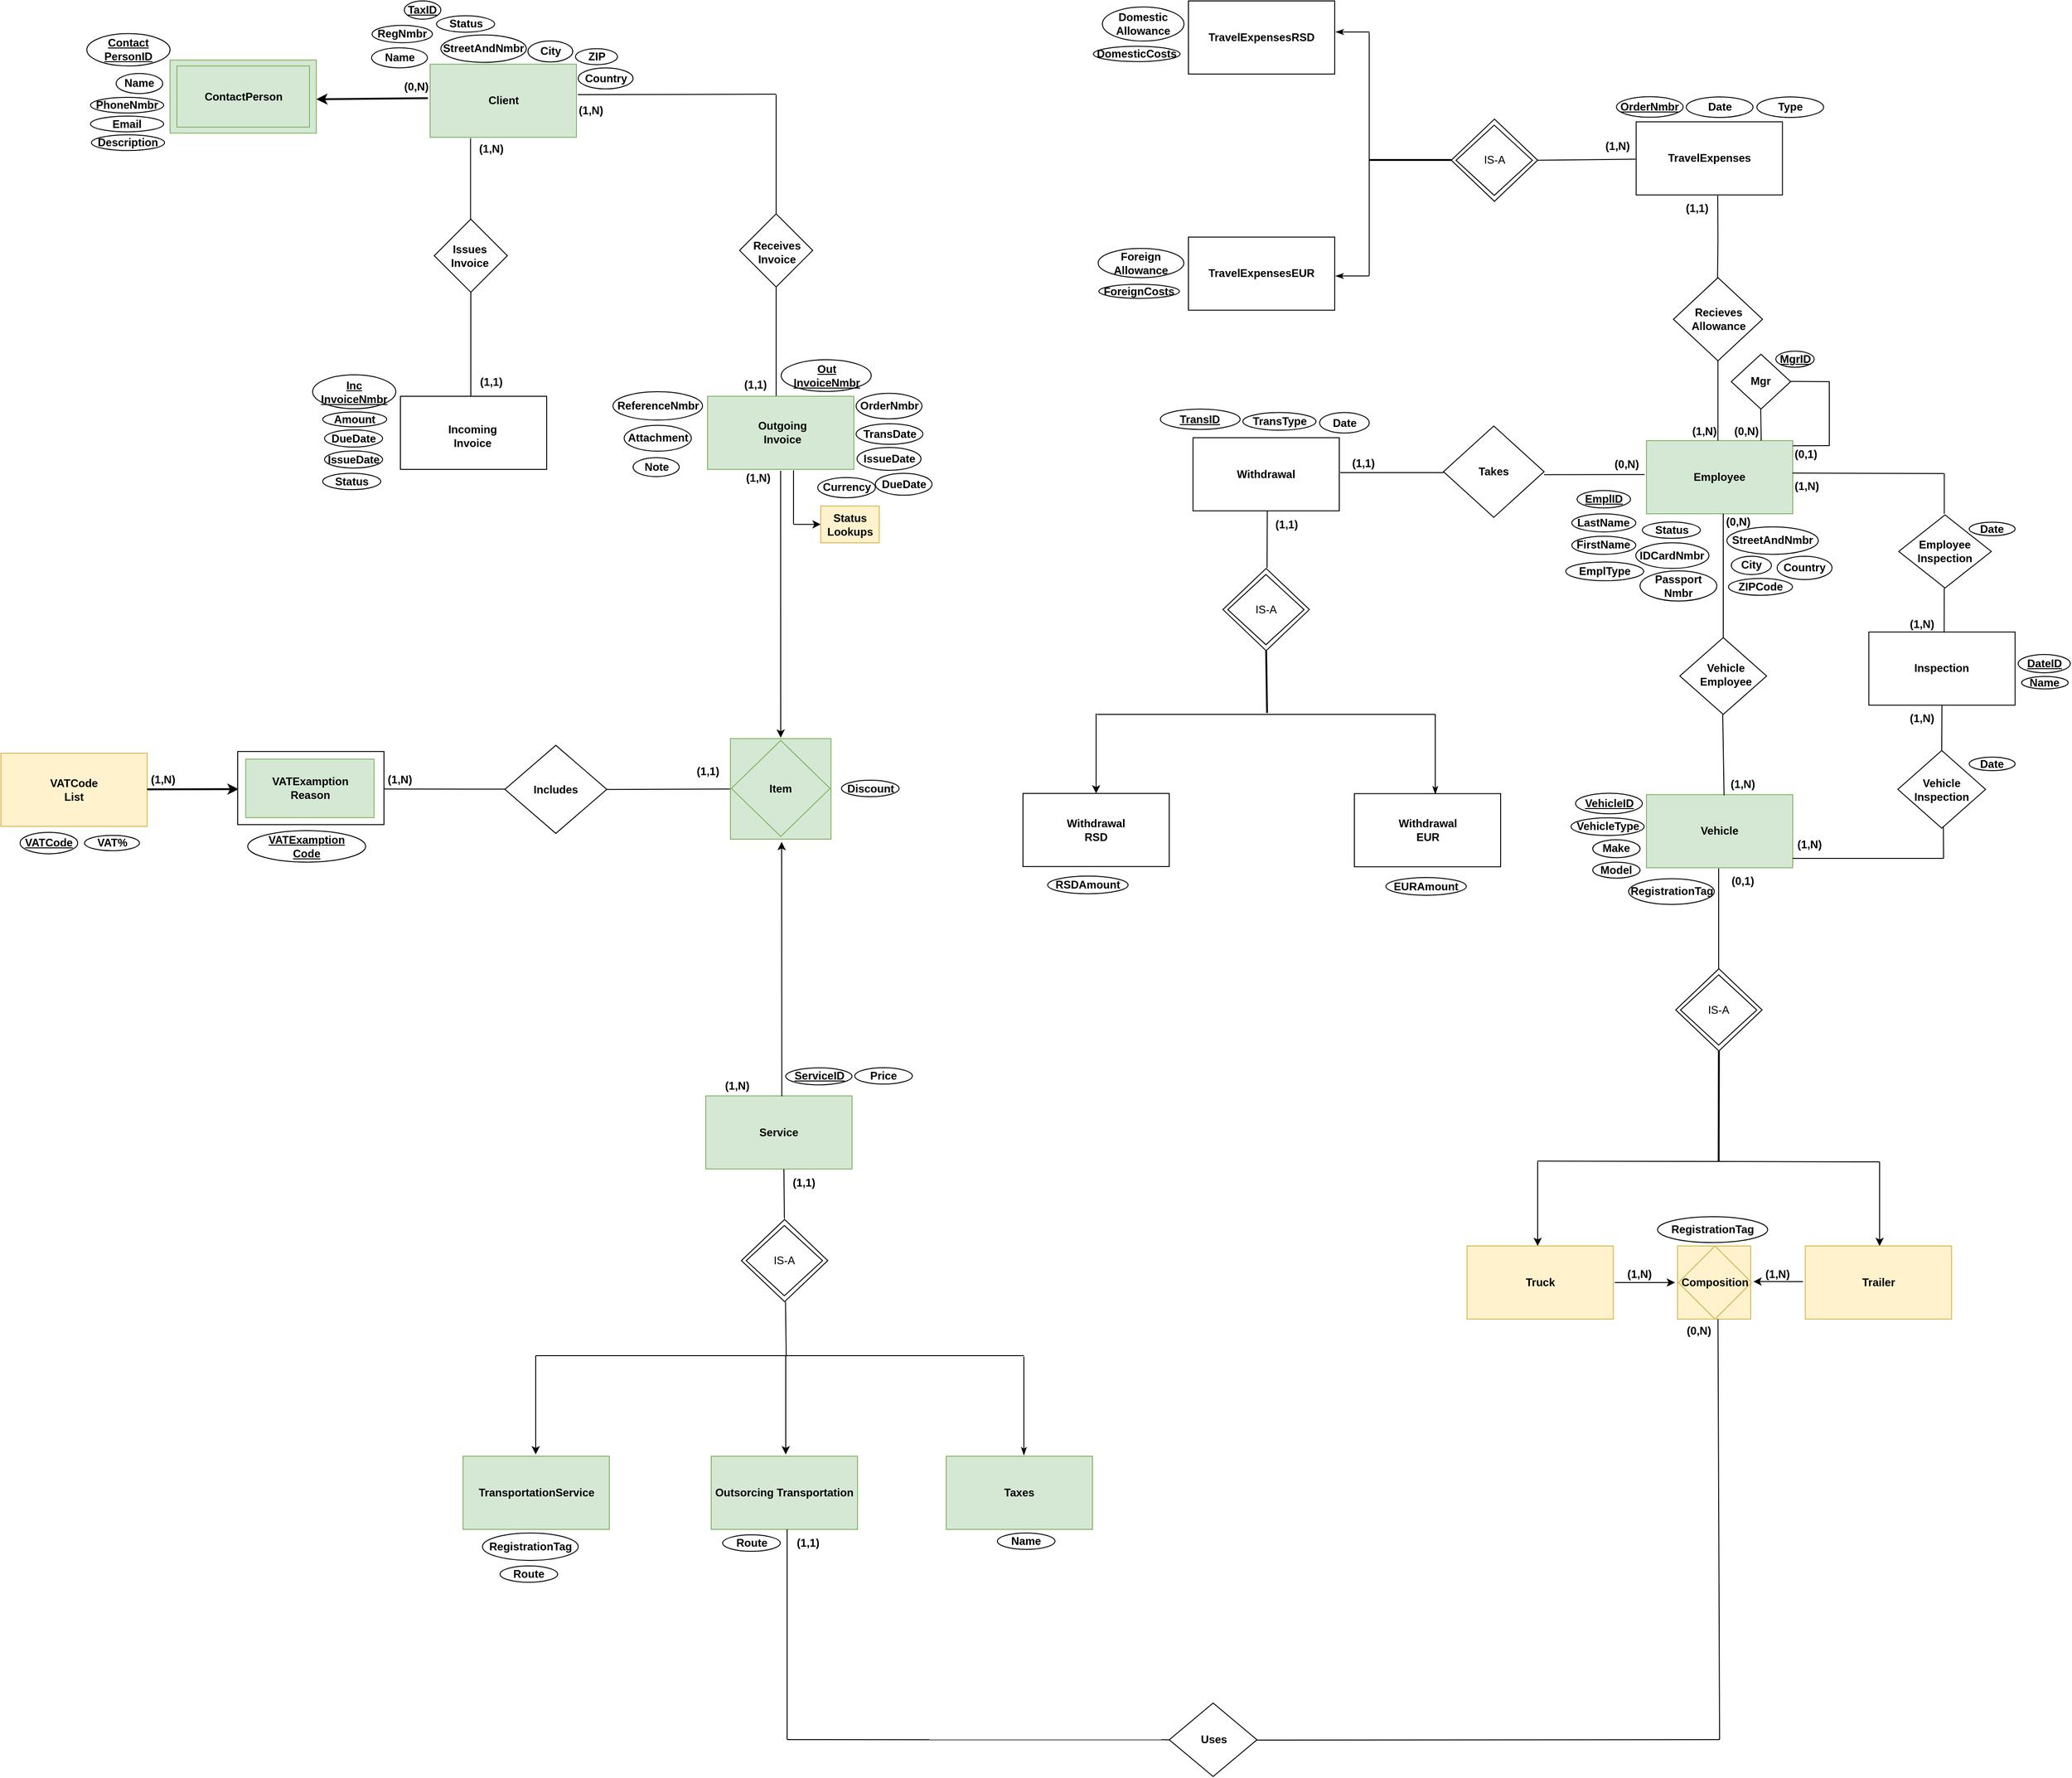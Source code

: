 <mxfile version="27.0.5">
  <diagram id="C5RBs43oDa-KdzZeNtuy" name="Page-1">
    <mxGraphModel dx="1389" dy="835" grid="1" gridSize="10" guides="1" tooltips="1" connect="1" arrows="1" fold="1" page="1" pageScale="1" pageWidth="1169" pageHeight="827" math="0" shadow="0">
      <root>
        <mxCell id="WIyWlLk6GJQsqaUBKTNV-0" />
        <mxCell id="WIyWlLk6GJQsqaUBKTNV-1" parent="WIyWlLk6GJQsqaUBKTNV-0" />
        <mxCell id="6fleU-jqkwWg-XRkz1PE-0" value="" style="rounded=0;whiteSpace=wrap;html=1;fontStyle=1;fillColor=#d5e8d4;strokeColor=#82b366;" parent="WIyWlLk6GJQsqaUBKTNV-1" vertex="1">
          <mxGeometry x="911.5" y="398.23" width="160" height="80" as="geometry" />
        </mxCell>
        <mxCell id="6fleU-jqkwWg-XRkz1PE-1" value="&lt;span&gt;Client&lt;/span&gt;" style="text;html=1;align=center;verticalAlign=middle;whiteSpace=wrap;rounded=0;fontStyle=1" parent="WIyWlLk6GJQsqaUBKTNV-1" vertex="1">
          <mxGeometry x="946.5" y="415.73" width="90" height="45" as="geometry" />
        </mxCell>
        <mxCell id="6fleU-jqkwWg-XRkz1PE-54" value="" style="edgeStyle=orthogonalEdgeStyle;rounded=0;orthogonalLoop=1;jettySize=auto;html=1;endArrow=none;endFill=1;fontStyle=1;startFill=0;" parent="WIyWlLk6GJQsqaUBKTNV-1" edge="1">
          <mxGeometry relative="1" as="geometry">
            <mxPoint x="2319.7" y="639.76" as="sourcePoint" />
            <mxPoint x="2320" y="542" as="targetPoint" />
          </mxGeometry>
        </mxCell>
        <mxCell id="6fleU-jqkwWg-XRkz1PE-4" value="" style="rounded=0;whiteSpace=wrap;html=1;fontStyle=1;fillColor=#d5e8d4;strokeColor=#82b366;" parent="WIyWlLk6GJQsqaUBKTNV-1" vertex="1">
          <mxGeometry x="2242" y="810" width="160" height="80" as="geometry" />
        </mxCell>
        <mxCell id="6fleU-jqkwWg-XRkz1PE-5" value="&lt;span&gt;Employee&lt;/span&gt;" style="text;html=1;align=center;verticalAlign=middle;whiteSpace=wrap;rounded=0;fontStyle=1" parent="WIyWlLk6GJQsqaUBKTNV-1" vertex="1">
          <mxGeometry x="2277" y="827.5" width="90" height="45" as="geometry" />
        </mxCell>
        <mxCell id="6fleU-jqkwWg-XRkz1PE-13" value="" style="rounded=0;whiteSpace=wrap;html=1;fontStyle=1;fillColor=#d5e8d4;strokeColor=#82b366;" parent="WIyWlLk6GJQsqaUBKTNV-1" vertex="1">
          <mxGeometry x="1215" y="761.48" width="160" height="80" as="geometry" />
        </mxCell>
        <mxCell id="6fleU-jqkwWg-XRkz1PE-14" value="&lt;span&gt;Outgoing Invoice&lt;/span&gt;" style="text;html=1;align=center;verticalAlign=middle;whiteSpace=wrap;rounded=0;fontStyle=1" parent="WIyWlLk6GJQsqaUBKTNV-1" vertex="1">
          <mxGeometry x="1252" y="778.98" width="90" height="45" as="geometry" />
        </mxCell>
        <mxCell id="6fleU-jqkwWg-XRkz1PE-17" value="" style="rhombus;whiteSpace=wrap;html=1;fontStyle=1" parent="WIyWlLk6GJQsqaUBKTNV-1" vertex="1">
          <mxGeometry x="1250" y="561.92" width="80" height="80" as="geometry" />
        </mxCell>
        <mxCell id="6fleU-jqkwWg-XRkz1PE-19" value="&lt;span&gt;Receives&lt;br&gt;Invoice&lt;/span&gt;" style="text;html=1;align=center;verticalAlign=middle;whiteSpace=wrap;rounded=0;fontStyle=1" parent="WIyWlLk6GJQsqaUBKTNV-1" vertex="1">
          <mxGeometry x="1246" y="581.42" width="90" height="45" as="geometry" />
        </mxCell>
        <mxCell id="6fleU-jqkwWg-XRkz1PE-23" style="edgeStyle=orthogonalEdgeStyle;rounded=0;orthogonalLoop=1;jettySize=auto;html=1;endArrow=none;endFill=1;fontStyle=1;startFill=0;" parent="WIyWlLk6GJQsqaUBKTNV-1" edge="1">
          <mxGeometry relative="1" as="geometry">
            <mxPoint x="956" y="761.48" as="targetPoint" />
            <mxPoint x="956" y="641.23" as="sourcePoint" />
          </mxGeometry>
        </mxCell>
        <mxCell id="6fleU-jqkwWg-XRkz1PE-21" value="" style="rhombus;whiteSpace=wrap;html=1;fontStyle=1" parent="WIyWlLk6GJQsqaUBKTNV-1" vertex="1">
          <mxGeometry x="916" y="567.73" width="80" height="80" as="geometry" />
        </mxCell>
        <mxCell id="6fleU-jqkwWg-XRkz1PE-22" value="&lt;span&gt;Issues&lt;br&gt;Invoice&lt;/span&gt;" style="text;html=1;align=center;verticalAlign=middle;whiteSpace=wrap;rounded=0;fontStyle=1" parent="WIyWlLk6GJQsqaUBKTNV-1" vertex="1">
          <mxGeometry x="910" y="585.23" width="90" height="45" as="geometry" />
        </mxCell>
        <mxCell id="6fleU-jqkwWg-XRkz1PE-24" value="" style="rounded=0;whiteSpace=wrap;html=1;fontStyle=1" parent="WIyWlLk6GJQsqaUBKTNV-1" vertex="1">
          <mxGeometry x="879" y="761.48" width="160" height="80" as="geometry" />
        </mxCell>
        <mxCell id="6fleU-jqkwWg-XRkz1PE-25" value="&lt;span&gt;Incoming Invoice&lt;/span&gt;" style="text;html=1;align=center;verticalAlign=middle;whiteSpace=wrap;rounded=0;fontStyle=1" parent="WIyWlLk6GJQsqaUBKTNV-1" vertex="1">
          <mxGeometry x="913" y="786.48" width="90" height="37.5" as="geometry" />
        </mxCell>
        <mxCell id="6fleU-jqkwWg-XRkz1PE-27" value="" style="rhombus;whiteSpace=wrap;html=1;fontStyle=1" parent="WIyWlLk6GJQsqaUBKTNV-1" vertex="1">
          <mxGeometry x="2278.5" y="1025.5" width="95" height="84" as="geometry" />
        </mxCell>
        <mxCell id="6fleU-jqkwWg-XRkz1PE-28" value="&lt;span&gt;Vehicle&lt;/span&gt;&lt;div&gt;&lt;span&gt;Employee&lt;/span&gt;&lt;/div&gt;" style="text;html=1;align=center;verticalAlign=middle;whiteSpace=wrap;rounded=0;fontStyle=1" parent="WIyWlLk6GJQsqaUBKTNV-1" vertex="1">
          <mxGeometry x="2283.5" y="1043.88" width="90" height="45" as="geometry" />
        </mxCell>
        <mxCell id="6fleU-jqkwWg-XRkz1PE-32" value="" style="rounded=0;whiteSpace=wrap;html=1;fontStyle=1;fillColor=#d5e8d4;strokeColor=#82b366;" parent="WIyWlLk6GJQsqaUBKTNV-1" vertex="1">
          <mxGeometry x="2242" y="1197.27" width="160" height="80" as="geometry" />
        </mxCell>
        <mxCell id="6fleU-jqkwWg-XRkz1PE-33" value="&lt;span&gt;Vehicle&lt;/span&gt;" style="text;html=1;align=center;verticalAlign=middle;whiteSpace=wrap;rounded=0;fontStyle=1" parent="WIyWlLk6GJQsqaUBKTNV-1" vertex="1">
          <mxGeometry x="2277" y="1214.77" width="90" height="45" as="geometry" />
        </mxCell>
        <mxCell id="6fleU-jqkwWg-XRkz1PE-47" value="TravelExpenses" style="rounded=0;whiteSpace=wrap;html=1;fontStyle=1" parent="WIyWlLk6GJQsqaUBKTNV-1" vertex="1">
          <mxGeometry x="2230.75" y="461.26" width="160" height="80" as="geometry" />
        </mxCell>
        <mxCell id="6fleU-jqkwWg-XRkz1PE-58" value="" style="endArrow=none;html=1;rounded=0;fontStyle=1" parent="WIyWlLk6GJQsqaUBKTNV-1" edge="1">
          <mxGeometry width="50" height="50" relative="1" as="geometry">
            <mxPoint x="2320.18" y="810" as="sourcePoint" />
            <mxPoint x="2320.18" y="720.17" as="targetPoint" />
          </mxGeometry>
        </mxCell>
        <mxCell id="6fleU-jqkwWg-XRkz1PE-59" value="&lt;div&gt;&lt;br&gt;&lt;/div&gt;" style="text;html=1;align=center;verticalAlign=middle;whiteSpace=wrap;rounded=0;fontStyle=1" parent="WIyWlLk6GJQsqaUBKTNV-1" vertex="1">
          <mxGeometry x="2290.5" y="667.35" width="90" height="45" as="geometry" />
        </mxCell>
        <mxCell id="6fleU-jqkwWg-XRkz1PE-66" value="RegNmbr" style="ellipse;whiteSpace=wrap;html=1;fontStyle=1" parent="WIyWlLk6GJQsqaUBKTNV-1" vertex="1">
          <mxGeometry x="848" y="355.73" width="66" height="19" as="geometry" />
        </mxCell>
        <mxCell id="6fleU-jqkwWg-XRkz1PE-69" value="Name" style="ellipse;whiteSpace=wrap;html=1;fontStyle=1" parent="WIyWlLk6GJQsqaUBKTNV-1" vertex="1">
          <mxGeometry x="847.5" y="380.23" width="61" height="22" as="geometry" />
        </mxCell>
        <mxCell id="6fleU-jqkwWg-XRkz1PE-70" value="StreetAndNmbr" style="ellipse;whiteSpace=wrap;html=1;fontStyle=1" parent="WIyWlLk6GJQsqaUBKTNV-1" vertex="1">
          <mxGeometry x="923.25" y="366.23" width="93.5" height="30" as="geometry" />
        </mxCell>
        <mxCell id="6fleU-jqkwWg-XRkz1PE-71" value="&lt;u&gt;TaxID&lt;/u&gt;" style="ellipse;whiteSpace=wrap;html=1;fontStyle=1" parent="WIyWlLk6GJQsqaUBKTNV-1" vertex="1">
          <mxGeometry x="883.25" y="329.0" width="40" height="20" as="geometry" />
        </mxCell>
        <mxCell id="6fleU-jqkwWg-XRkz1PE-73" value="City" style="ellipse;whiteSpace=wrap;html=1;fontStyle=1" parent="WIyWlLk6GJQsqaUBKTNV-1" vertex="1">
          <mxGeometry x="1018.5" y="372.73" width="49" height="23" as="geometry" />
        </mxCell>
        <mxCell id="6fleU-jqkwWg-XRkz1PE-74" value="Country" style="ellipse;whiteSpace=wrap;html=1;fontStyle=1" parent="WIyWlLk6GJQsqaUBKTNV-1" vertex="1">
          <mxGeometry x="1073.5" y="402.23" width="60" height="23" as="geometry" />
        </mxCell>
        <mxCell id="6fleU-jqkwWg-XRkz1PE-85" value="&lt;u&gt;Inc&lt;br&gt;InvoiceNmbr&lt;/u&gt;" style="ellipse;whiteSpace=wrap;html=1;fontStyle=1" parent="WIyWlLk6GJQsqaUBKTNV-1" vertex="1">
          <mxGeometry x="783" y="738.01" width="91" height="37.05" as="geometry" />
        </mxCell>
        <mxCell id="6fleU-jqkwWg-XRkz1PE-86" value="Amount" style="ellipse;whiteSpace=wrap;html=1;fontStyle=1" parent="WIyWlLk6GJQsqaUBKTNV-1" vertex="1">
          <mxGeometry x="794" y="778.62" width="70" height="16.25" as="geometry" />
        </mxCell>
        <mxCell id="6fleU-jqkwWg-XRkz1PE-87" value="DueDate" style="ellipse;whiteSpace=wrap;html=1;fontStyle=1" parent="WIyWlLk6GJQsqaUBKTNV-1" vertex="1">
          <mxGeometry x="796" y="798.31" width="63.5" height="18.75" as="geometry" />
        </mxCell>
        <mxCell id="6fleU-jqkwWg-XRkz1PE-91" value="&lt;span&gt;(1,1)&lt;/span&gt;" style="text;html=1;align=center;verticalAlign=middle;resizable=0;points=[];autosize=1;strokeColor=none;fillColor=none;fontStyle=1" parent="WIyWlLk6GJQsqaUBKTNV-1" vertex="1">
          <mxGeometry x="953" y="731.48" width="50" height="30" as="geometry" />
        </mxCell>
        <mxCell id="6fleU-jqkwWg-XRkz1PE-92" value="&lt;span&gt;(1,N)&lt;/span&gt;" style="text;html=1;align=center;verticalAlign=middle;resizable=0;points=[];autosize=1;strokeColor=none;fillColor=none;fontStyle=1" parent="WIyWlLk6GJQsqaUBKTNV-1" vertex="1">
          <mxGeometry x="953" y="475.99" width="50" height="30" as="geometry" />
        </mxCell>
        <mxCell id="6fleU-jqkwWg-XRkz1PE-93" value="&lt;span&gt;(1,1)&lt;/span&gt;" style="text;html=1;align=center;verticalAlign=middle;resizable=0;points=[];autosize=1;strokeColor=none;fillColor=none;fontStyle=1" parent="WIyWlLk6GJQsqaUBKTNV-1" vertex="1">
          <mxGeometry x="1242" y="734.36" width="50" height="30" as="geometry" />
        </mxCell>
        <mxCell id="6fleU-jqkwWg-XRkz1PE-96" value="" style="endArrow=none;html=1;rounded=0;fontStyle=1" parent="WIyWlLk6GJQsqaUBKTNV-1" edge="1">
          <mxGeometry width="50" height="50" relative="1" as="geometry">
            <mxPoint x="1290" y="561.92" as="sourcePoint" />
            <mxPoint x="1290" y="431.74" as="targetPoint" />
          </mxGeometry>
        </mxCell>
        <mxCell id="6fleU-jqkwWg-XRkz1PE-97" style="edgeStyle=orthogonalEdgeStyle;rounded=0;orthogonalLoop=1;jettySize=auto;html=1;endArrow=none;endFill=1;fontStyle=1;exitX=0.5;exitY=1;exitDx=0;exitDy=0;startFill=0;" parent="WIyWlLk6GJQsqaUBKTNV-1" source="6fleU-jqkwWg-XRkz1PE-17" edge="1">
          <mxGeometry relative="1" as="geometry">
            <mxPoint x="1290" y="761.05" as="targetPoint" />
            <mxPoint x="1290" y="644.54" as="sourcePoint" />
          </mxGeometry>
        </mxCell>
        <mxCell id="6fleU-jqkwWg-XRkz1PE-98" value="&lt;span&gt;(1,N)&lt;/span&gt;" style="text;html=1;align=center;verticalAlign=middle;resizable=0;points=[];autosize=1;strokeColor=none;fillColor=none;fontStyle=1" parent="WIyWlLk6GJQsqaUBKTNV-1" vertex="1">
          <mxGeometry x="1061.5" y="433.99" width="50" height="30" as="geometry" />
        </mxCell>
        <mxCell id="6fleU-jqkwWg-XRkz1PE-99" value="&lt;u&gt;Out&lt;/u&gt;&lt;div&gt;&lt;u&gt;InvoiceNmbr&lt;/u&gt;&lt;/div&gt;" style="ellipse;whiteSpace=wrap;html=1;fontStyle=1" parent="WIyWlLk6GJQsqaUBKTNV-1" vertex="1">
          <mxGeometry x="1295.5" y="721.48" width="98.5" height="34.75" as="geometry" />
        </mxCell>
        <mxCell id="6fleU-jqkwWg-XRkz1PE-103" value="DueDate" style="ellipse;whiteSpace=wrap;html=1;fontStyle=1" parent="WIyWlLk6GJQsqaUBKTNV-1" vertex="1">
          <mxGeometry x="1398.5" y="845.73" width="62" height="24" as="geometry" />
        </mxCell>
        <mxCell id="6fleU-jqkwWg-XRkz1PE-105" value="OrderNmbr" style="ellipse;whiteSpace=wrap;html=1;fontStyle=1" parent="WIyWlLk6GJQsqaUBKTNV-1" vertex="1">
          <mxGeometry x="1377.5" y="758.23" width="72" height="28" as="geometry" />
        </mxCell>
        <mxCell id="6fleU-jqkwWg-XRkz1PE-106" value="TransDate" style="ellipse;whiteSpace=wrap;html=1;fontStyle=1" parent="WIyWlLk6GJQsqaUBKTNV-1" vertex="1">
          <mxGeometry x="1377.5" y="791.54" width="73" height="22.5" as="geometry" />
        </mxCell>
        <mxCell id="6fleU-jqkwWg-XRkz1PE-107" value="IssueDate" style="ellipse;whiteSpace=wrap;html=1;fontStyle=1" parent="WIyWlLk6GJQsqaUBKTNV-1" vertex="1">
          <mxGeometry x="1378.5" y="817.48" width="70" height="25" as="geometry" />
        </mxCell>
        <mxCell id="6fleU-jqkwWg-XRkz1PE-108" value="ReferenceNmbr" style="ellipse;whiteSpace=wrap;html=1;fontStyle=1" parent="WIyWlLk6GJQsqaUBKTNV-1" vertex="1">
          <mxGeometry x="1111.5" y="756.48" width="98" height="31" as="geometry" />
        </mxCell>
        <mxCell id="6fleU-jqkwWg-XRkz1PE-121" value="ZIP" style="ellipse;whiteSpace=wrap;html=1;fontStyle=1" parent="WIyWlLk6GJQsqaUBKTNV-1" vertex="1">
          <mxGeometry x="1070.5" y="381.23" width="46" height="17.5" as="geometry" />
        </mxCell>
        <mxCell id="6fleU-jqkwWg-XRkz1PE-128" value="&lt;span&gt;(1,N)&lt;/span&gt;" style="text;html=1;align=center;verticalAlign=middle;resizable=0;points=[];autosize=1;strokeColor=none;fillColor=none;fontStyle=1" parent="WIyWlLk6GJQsqaUBKTNV-1" vertex="1">
          <mxGeometry x="2321.5" y="1171.0" width="50" height="30" as="geometry" />
        </mxCell>
        <mxCell id="6fleU-jqkwWg-XRkz1PE-130" value="&lt;span&gt;(0,N)&lt;/span&gt;" style="text;html=1;align=center;verticalAlign=middle;resizable=0;points=[];autosize=1;strokeColor=none;fillColor=none;fontStyle=1" parent="WIyWlLk6GJQsqaUBKTNV-1" vertex="1">
          <mxGeometry x="2317" y="884.0" width="50" height="30" as="geometry" />
        </mxCell>
        <mxCell id="6fleU-jqkwWg-XRkz1PE-131" value="Attachment" style="ellipse;whiteSpace=wrap;html=1;fontStyle=1" parent="WIyWlLk6GJQsqaUBKTNV-1" vertex="1">
          <mxGeometry x="1123.75" y="793.31" width="73.5" height="28.25" as="geometry" />
        </mxCell>
        <mxCell id="6fleU-jqkwWg-XRkz1PE-132" value="Note" style="ellipse;whiteSpace=wrap;html=1;fontStyle=1" parent="WIyWlLk6GJQsqaUBKTNV-1" vertex="1">
          <mxGeometry x="1133.5" y="828.62" width="50.5" height="20.75" as="geometry" />
        </mxCell>
        <mxCell id="6fleU-jqkwWg-XRkz1PE-134" value="" style="endArrow=none;html=1;rounded=0;exitX=0.5;exitY=0;exitDx=0;exitDy=0;fontStyle=1;endFill=1;startFill=0;" parent="WIyWlLk6GJQsqaUBKTNV-1" edge="1">
          <mxGeometry width="50" height="50" relative="1" as="geometry">
            <mxPoint x="955.7" y="567.73" as="sourcePoint" />
            <mxPoint x="955.7" y="479.23" as="targetPoint" />
          </mxGeometry>
        </mxCell>
        <mxCell id="6fleU-jqkwWg-XRkz1PE-135" value="" style="endArrow=none;html=1;rounded=0;fontStyle=1;endFill=1;entryX=1.016;entryY=0.416;entryDx=0;entryDy=0;entryPerimeter=0;startArrow=none;startFill=0;" parent="WIyWlLk6GJQsqaUBKTNV-1" edge="1">
          <mxGeometry width="50" height="50" relative="1" as="geometry">
            <mxPoint x="1290" y="431.05" as="sourcePoint" />
            <mxPoint x="1073.06" y="431.51" as="targetPoint" />
            <Array as="points" />
          </mxGeometry>
        </mxCell>
        <mxCell id="6fleU-jqkwWg-XRkz1PE-138" value="" style="endArrow=none;html=1;rounded=0;fontStyle=1;exitX=0.5;exitY=0;exitDx=0;exitDy=0;endFill=1;startFill=0;" parent="WIyWlLk6GJQsqaUBKTNV-1" source="6fleU-jqkwWg-XRkz1PE-27" edge="1">
          <mxGeometry width="50" height="50" relative="1" as="geometry">
            <mxPoint x="2326" y="980.0" as="sourcePoint" />
            <mxPoint x="2326" y="890.0" as="targetPoint" />
          </mxGeometry>
        </mxCell>
        <mxCell id="6fleU-jqkwWg-XRkz1PE-140" value="&lt;span&gt;&lt;u&gt;EmplID&lt;/u&gt;&lt;/span&gt;" style="ellipse;whiteSpace=wrap;html=1;fontStyle=1" parent="WIyWlLk6GJQsqaUBKTNV-1" vertex="1">
          <mxGeometry x="2166.12" y="864.61" width="58.5" height="19.05" as="geometry" />
        </mxCell>
        <mxCell id="6fleU-jqkwWg-XRkz1PE-141" value="&lt;span&gt;FirstName&lt;/span&gt;" style="ellipse;whiteSpace=wrap;html=1;fontStyle=1" parent="WIyWlLk6GJQsqaUBKTNV-1" vertex="1">
          <mxGeometry x="2160.37" y="914.61" width="70" height="19.75" as="geometry" />
        </mxCell>
        <mxCell id="6fleU-jqkwWg-XRkz1PE-142" value="&lt;span&gt;LastName&lt;/span&gt;" style="ellipse;whiteSpace=wrap;html=1;fontStyle=1" parent="WIyWlLk6GJQsqaUBKTNV-1" vertex="1">
          <mxGeometry x="2160.37" y="890.08" width="70" height="19.75" as="geometry" />
        </mxCell>
        <mxCell id="6fleU-jqkwWg-XRkz1PE-143" value="&lt;span&gt;StreetAndNmbr&lt;/span&gt;" style="ellipse;whiteSpace=wrap;html=1;fontStyle=1" parent="WIyWlLk6GJQsqaUBKTNV-1" vertex="1">
          <mxGeometry x="2330" y="904.36" width="100" height="30" as="geometry" />
        </mxCell>
        <mxCell id="6fleU-jqkwWg-XRkz1PE-144" value="&lt;span&gt;City&lt;/span&gt;" style="ellipse;whiteSpace=wrap;html=1;fontStyle=1" parent="WIyWlLk6GJQsqaUBKTNV-1" vertex="1">
          <mxGeometry x="2334.75" y="936.48" width="44" height="20" as="geometry" />
        </mxCell>
        <mxCell id="6fleU-jqkwWg-XRkz1PE-145" value="&lt;span&gt;ZIPCode&lt;/span&gt;" style="ellipse;whiteSpace=wrap;html=1;fontStyle=1" parent="WIyWlLk6GJQsqaUBKTNV-1" vertex="1">
          <mxGeometry x="2331.75" y="960.73" width="70" height="18.5" as="geometry" />
        </mxCell>
        <mxCell id="6fleU-jqkwWg-XRkz1PE-146" value="&lt;span&gt;Country&lt;/span&gt;" style="ellipse;whiteSpace=wrap;html=1;fontStyle=1" parent="WIyWlLk6GJQsqaUBKTNV-1" vertex="1">
          <mxGeometry x="2385" y="936.48" width="60" height="25.5" as="geometry" />
        </mxCell>
        <mxCell id="6fleU-jqkwWg-XRkz1PE-147" value="&lt;span&gt;IDCardNmbr&lt;/span&gt;" style="ellipse;whiteSpace=wrap;html=1;fontStyle=1" parent="WIyWlLk6GJQsqaUBKTNV-1" vertex="1">
          <mxGeometry x="2230.37" y="921.8" width="80" height="28" as="geometry" />
        </mxCell>
        <mxCell id="6fleU-jqkwWg-XRkz1PE-148" value="&lt;span&gt;Passport&lt;/span&gt;&lt;div&gt;&lt;span&gt;Nmbr&lt;/span&gt;&lt;/div&gt;" style="ellipse;whiteSpace=wrap;html=1;fontStyle=1" parent="WIyWlLk6GJQsqaUBKTNV-1" vertex="1">
          <mxGeometry x="2235" y="952.48" width="84" height="33" as="geometry" />
        </mxCell>
        <mxCell id="6fleU-jqkwWg-XRkz1PE-153" value="&lt;span&gt;&lt;u&gt;VehicleID&lt;/u&gt;&lt;/span&gt;" style="ellipse;whiteSpace=wrap;html=1;fontStyle=1" parent="WIyWlLk6GJQsqaUBKTNV-1" vertex="1">
          <mxGeometry x="2164.5" y="1195.71" width="73" height="22.5" as="geometry" />
        </mxCell>
        <mxCell id="6fleU-jqkwWg-XRkz1PE-154" value="&lt;span&gt;VehicleType&lt;/span&gt;" style="ellipse;whiteSpace=wrap;html=1;fontStyle=1" parent="WIyWlLk6GJQsqaUBKTNV-1" vertex="1">
          <mxGeometry x="2159.5" y="1222.58" width="80" height="19.38" as="geometry" />
        </mxCell>
        <mxCell id="6fleU-jqkwWg-XRkz1PE-155" value="&lt;span&gt;Make&lt;/span&gt;" style="ellipse;whiteSpace=wrap;html=1;fontStyle=1" parent="WIyWlLk6GJQsqaUBKTNV-1" vertex="1">
          <mxGeometry x="2183.25" y="1246.65" width="51.75" height="19.62" as="geometry" />
        </mxCell>
        <mxCell id="6fleU-jqkwWg-XRkz1PE-157" value="&lt;span&gt;Model&lt;/span&gt;" style="ellipse;whiteSpace=wrap;html=1;fontStyle=1" parent="WIyWlLk6GJQsqaUBKTNV-1" vertex="1">
          <mxGeometry x="2183.25" y="1271.09" width="51.75" height="17.5" as="geometry" />
        </mxCell>
        <mxCell id="6fleU-jqkwWg-XRkz1PE-159" value="&lt;span&gt;RegistrationTag&lt;/span&gt;" style="ellipse;whiteSpace=wrap;html=1;fontStyle=1" parent="WIyWlLk6GJQsqaUBKTNV-1" vertex="1">
          <mxGeometry x="2222.5" y="1289.27" width="93.75" height="28.07" as="geometry" />
        </mxCell>
        <mxCell id="6fleU-jqkwWg-XRkz1PE-171" value="&lt;span&gt;(1,N)&lt;/span&gt;" style="text;html=1;align=center;verticalAlign=middle;resizable=0;points=[];autosize=1;strokeColor=none;fillColor=none;fontStyle=1" parent="WIyWlLk6GJQsqaUBKTNV-1" vertex="1">
          <mxGeometry x="2280" y="784.5" width="50" height="30" as="geometry" />
        </mxCell>
        <mxCell id="6fleU-jqkwWg-XRkz1PE-172" value="&lt;span&gt;&lt;u&gt;OrderNmbr&lt;/u&gt;&lt;/span&gt;" style="ellipse;whiteSpace=wrap;html=1;fontStyle=1" parent="WIyWlLk6GJQsqaUBKTNV-1" vertex="1">
          <mxGeometry x="2209.19" y="433.76" width="73" height="22.5" as="geometry" />
        </mxCell>
        <mxCell id="6fleU-jqkwWg-XRkz1PE-173" value="&lt;span&gt;Date&lt;/span&gt;" style="ellipse;whiteSpace=wrap;html=1;fontStyle=1" parent="WIyWlLk6GJQsqaUBKTNV-1" vertex="1">
          <mxGeometry x="2285.56" y="433.98" width="73" height="22.5" as="geometry" />
        </mxCell>
        <mxCell id="6fleU-jqkwWg-XRkz1PE-174" value="Foreign&lt;br&gt;Allowance" style="ellipse;whiteSpace=wrap;html=1;fontStyle=1" parent="WIyWlLk6GJQsqaUBKTNV-1" vertex="1">
          <mxGeometry x="1642.25" y="599.7" width="93.75" height="32" as="geometry" />
        </mxCell>
        <mxCell id="6fleU-jqkwWg-XRkz1PE-175" value="Domestic&lt;div&gt;Allowance&lt;/div&gt;" style="ellipse;whiteSpace=wrap;html=1;fontStyle=1" parent="WIyWlLk6GJQsqaUBKTNV-1" vertex="1">
          <mxGeometry x="1646.87" y="335.63" width="89.25" height="37.24" as="geometry" />
        </mxCell>
        <mxCell id="6fleU-jqkwWg-XRkz1PE-176" value="&lt;span&gt;ForeignCosts&lt;/span&gt;" style="ellipse;whiteSpace=wrap;html=1;fontStyle=1" parent="WIyWlLk6GJQsqaUBKTNV-1" vertex="1">
          <mxGeometry x="1643" y="638.99" width="88.12" height="15.36" as="geometry" />
        </mxCell>
        <mxCell id="6fleU-jqkwWg-XRkz1PE-177" value="&lt;span&gt;DomesticCosts&lt;/span&gt;" style="ellipse;whiteSpace=wrap;html=1;fontStyle=1" parent="WIyWlLk6GJQsqaUBKTNV-1" vertex="1">
          <mxGeometry x="1637" y="378.63" width="94.87" height="16.74" as="geometry" />
        </mxCell>
        <mxCell id="KJzYNLKTrp_ooMd6hEDH-7" value="&lt;u&gt;ServiceID&lt;/u&gt;" style="ellipse;whiteSpace=wrap;html=1;fontStyle=1" parent="WIyWlLk6GJQsqaUBKTNV-1" vertex="1">
          <mxGeometry x="1300.5" y="1496.11" width="72.5" height="18.62" as="geometry" />
        </mxCell>
        <mxCell id="KJzYNLKTrp_ooMd6hEDH-20" value="" style="endArrow=classic;html=1;rounded=0;fontStyle=1;endFill=1;startFill=0;exitX=0.998;exitY=0.261;exitDx=0;exitDy=0;exitPerimeter=0;" parent="WIyWlLk6GJQsqaUBKTNV-1" edge="1">
          <mxGeometry width="50" height="50" relative="1" as="geometry">
            <mxPoint x="1294.9" y="843.06" as="sourcePoint" />
            <mxPoint x="1295" y="1135" as="targetPoint" />
          </mxGeometry>
        </mxCell>
        <mxCell id="KJzYNLKTrp_ooMd6hEDH-23" value="Service" style="rounded=0;whiteSpace=wrap;html=1;fontStyle=1;fillColor=#d5e8d4;strokeColor=#82b366;" parent="WIyWlLk6GJQsqaUBKTNV-1" vertex="1">
          <mxGeometry x="1213" y="1526.8" width="160" height="80" as="geometry" />
        </mxCell>
        <mxCell id="KJzYNLKTrp_ooMd6hEDH-26" value="&lt;span&gt;(1,N)&lt;/span&gt;" style="text;html=1;align=center;verticalAlign=middle;resizable=0;points=[];autosize=1;strokeColor=none;fillColor=none;fontStyle=1" parent="WIyWlLk6GJQsqaUBKTNV-1" vertex="1">
          <mxGeometry x="1245" y="836.23" width="50" height="30" as="geometry" />
        </mxCell>
        <mxCell id="KJzYNLKTrp_ooMd6hEDH-52" value="" style="rhombus;whiteSpace=wrap;html=1;fontStyle=1" parent="WIyWlLk6GJQsqaUBKTNV-1" vertex="1">
          <mxGeometry x="1720" y="2191" width="96" height="80.38" as="geometry" />
        </mxCell>
        <mxCell id="KJzYNLKTrp_ooMd6hEDH-53" value="Uses" style="text;html=1;align=center;verticalAlign=middle;whiteSpace=wrap;rounded=0;fontStyle=1" parent="WIyWlLk6GJQsqaUBKTNV-1" vertex="1">
          <mxGeometry x="1738.51" y="2207.25" width="60" height="47.88" as="geometry" />
        </mxCell>
        <mxCell id="KJzYNLKTrp_ooMd6hEDH-72" value="" style="endArrow=none;html=1;rounded=0;fontStyle=1;endFill=1;startFill=0;" parent="WIyWlLk6GJQsqaUBKTNV-1" edge="1">
          <mxGeometry width="50" height="50" relative="1" as="geometry">
            <mxPoint x="2567" y="846" as="sourcePoint" />
            <mxPoint x="2401.75" y="845.53" as="targetPoint" />
          </mxGeometry>
        </mxCell>
        <mxCell id="KJzYNLKTrp_ooMd6hEDH-81" value="&lt;span&gt;(1,N)&lt;/span&gt;" style="text;html=1;align=center;verticalAlign=middle;resizable=0;points=[];autosize=1;strokeColor=none;fillColor=none;fontStyle=1" parent="WIyWlLk6GJQsqaUBKTNV-1" vertex="1">
          <mxGeometry x="2392" y="845" width="50" height="30" as="geometry" />
        </mxCell>
        <mxCell id="KJzYNLKTrp_ooMd6hEDH-82" value="&lt;span&gt;(1,N)&lt;/span&gt;" style="text;html=1;align=center;verticalAlign=middle;resizable=0;points=[];autosize=1;strokeColor=none;fillColor=none;fontStyle=1" parent="WIyWlLk6GJQsqaUBKTNV-1" vertex="1">
          <mxGeometry x="2395" y="1236.65" width="50" height="30" as="geometry" />
        </mxCell>
        <mxCell id="KJzYNLKTrp_ooMd6hEDH-99" value="&lt;span&gt;Empl&lt;/span&gt;&lt;span style=&quot;background-color: transparent;&quot;&gt;Type&lt;/span&gt;" style="ellipse;whiteSpace=wrap;html=1;fontStyle=1" parent="WIyWlLk6GJQsqaUBKTNV-1" vertex="1">
          <mxGeometry x="2153.75" y="942.69" width="85.25" height="20.62" as="geometry" />
        </mxCell>
        <mxCell id="KJzYNLKTrp_ooMd6hEDH-103" value="" style="endArrow=none;html=1;rounded=0;entryX=0.496;entryY=0.981;entryDx=0;entryDy=0;entryPerimeter=0;" parent="WIyWlLk6GJQsqaUBKTNV-1" target="KJzYNLKTrp_ooMd6hEDH-104" edge="1">
          <mxGeometry width="50" height="50" relative="1" as="geometry">
            <mxPoint x="2367.5" y="810" as="sourcePoint" />
            <mxPoint x="2367" y="776.5" as="targetPoint" />
          </mxGeometry>
        </mxCell>
        <mxCell id="KJzYNLKTrp_ooMd6hEDH-104" value="" style="rhombus;whiteSpace=wrap;html=1;fontStyle=1" parent="WIyWlLk6GJQsqaUBKTNV-1" vertex="1">
          <mxGeometry x="2334.75" y="715.5" width="65" height="60" as="geometry" />
        </mxCell>
        <mxCell id="KJzYNLKTrp_ooMd6hEDH-105" value="&lt;span&gt;Mgr&lt;/span&gt;" style="text;html=1;align=center;verticalAlign=middle;whiteSpace=wrap;rounded=0;fontStyle=1" parent="WIyWlLk6GJQsqaUBKTNV-1" vertex="1">
          <mxGeometry x="2322" y="722.7" width="90" height="45" as="geometry" />
        </mxCell>
        <mxCell id="KJzYNLKTrp_ooMd6hEDH-106" value="" style="endArrow=none;html=1;rounded=0;" parent="WIyWlLk6GJQsqaUBKTNV-1" edge="1">
          <mxGeometry width="50" height="50" relative="1" as="geometry">
            <mxPoint x="2442" y="745.5" as="sourcePoint" />
            <mxPoint x="2399.25" y="745.25" as="targetPoint" />
          </mxGeometry>
        </mxCell>
        <mxCell id="KJzYNLKTrp_ooMd6hEDH-107" value="" style="endArrow=none;html=1;rounded=0;" parent="WIyWlLk6GJQsqaUBKTNV-1" edge="1">
          <mxGeometry width="50" height="50" relative="1" as="geometry">
            <mxPoint x="2442" y="815.5" as="sourcePoint" />
            <mxPoint x="2442" y="745" as="targetPoint" />
          </mxGeometry>
        </mxCell>
        <mxCell id="KJzYNLKTrp_ooMd6hEDH-108" value="" style="endArrow=none;html=1;rounded=0;entryX=1.001;entryY=0.07;entryDx=0;entryDy=0;entryPerimeter=0;" parent="WIyWlLk6GJQsqaUBKTNV-1" target="6fleU-jqkwWg-XRkz1PE-4" edge="1">
          <mxGeometry width="50" height="50" relative="1" as="geometry">
            <mxPoint x="2442.5" y="815.5" as="sourcePoint" />
            <mxPoint x="2417" y="815.5" as="targetPoint" />
          </mxGeometry>
        </mxCell>
        <mxCell id="KJzYNLKTrp_ooMd6hEDH-109" value="&lt;span&gt;(0,N)&lt;/span&gt;" style="text;html=1;align=center;verticalAlign=middle;resizable=0;points=[];autosize=1;strokeColor=none;fillColor=none;fontStyle=1" parent="WIyWlLk6GJQsqaUBKTNV-1" vertex="1">
          <mxGeometry x="2326" y="784.5" width="50" height="30" as="geometry" />
        </mxCell>
        <mxCell id="KJzYNLKTrp_ooMd6hEDH-110" value="&lt;span&gt;(0,1)&lt;/span&gt;" style="text;html=1;align=center;verticalAlign=middle;resizable=0;points=[];autosize=1;strokeColor=none;fillColor=none;fontStyle=1" parent="WIyWlLk6GJQsqaUBKTNV-1" vertex="1">
          <mxGeometry x="2390.75" y="810" width="50" height="30" as="geometry" />
        </mxCell>
        <mxCell id="KJzYNLKTrp_ooMd6hEDH-129" value="&lt;span&gt;&lt;u&gt;DateID&lt;/u&gt;&lt;/span&gt;" style="ellipse;whiteSpace=wrap;html=1;fontStyle=1" parent="WIyWlLk6GJQsqaUBKTNV-1" vertex="1">
          <mxGeometry x="2648.63" y="1043.95" width="57" height="20" as="geometry" />
        </mxCell>
        <mxCell id="KJzYNLKTrp_ooMd6hEDH-130" value="&lt;span&gt;Name&lt;/span&gt;" style="ellipse;whiteSpace=wrap;html=1;fontStyle=1" parent="WIyWlLk6GJQsqaUBKTNV-1" vertex="1">
          <mxGeometry x="2652.38" y="1068.01" width="51" height="13.63" as="geometry" />
        </mxCell>
        <mxCell id="KJzYNLKTrp_ooMd6hEDH-133" value="Inspection" style="rounded=0;whiteSpace=wrap;html=1;fontStyle=1" parent="WIyWlLk6GJQsqaUBKTNV-1" vertex="1">
          <mxGeometry x="2485.25" y="1019.38" width="160" height="80" as="geometry" />
        </mxCell>
        <mxCell id="KJzYNLKTrp_ooMd6hEDH-134" value="" style="endArrow=none;html=1;rounded=0;" parent="WIyWlLk6GJQsqaUBKTNV-1" edge="1">
          <mxGeometry width="50" height="50" relative="1" as="geometry">
            <mxPoint x="2567.77" y="890" as="sourcePoint" />
            <mxPoint x="2567.77" y="845.62" as="targetPoint" />
          </mxGeometry>
        </mxCell>
        <mxCell id="KJzYNLKTrp_ooMd6hEDH-135" value="&lt;b&gt;Employee&lt;/b&gt;&lt;div&gt;&lt;b&gt;Inspection&lt;/b&gt;&lt;/div&gt;" style="rhombus;whiteSpace=wrap;html=1;" parent="WIyWlLk6GJQsqaUBKTNV-1" vertex="1">
          <mxGeometry x="2518" y="891.25" width="101.25" height="80" as="geometry" />
        </mxCell>
        <mxCell id="KJzYNLKTrp_ooMd6hEDH-136" value="" style="endArrow=none;html=1;rounded=0;exitX=0.988;exitY=0.821;exitDx=0;exitDy=0;exitPerimeter=0;" parent="WIyWlLk6GJQsqaUBKTNV-1" source="KJzYNLKTrp_ooMd6hEDH-142" edge="1">
          <mxGeometry width="50" height="50" relative="1" as="geometry">
            <mxPoint x="2567.75" y="1015.63" as="sourcePoint" />
            <mxPoint x="2567.75" y="971.25" as="targetPoint" />
          </mxGeometry>
        </mxCell>
        <mxCell id="KJzYNLKTrp_ooMd6hEDH-138" value="" style="endArrow=none;html=1;rounded=0;entryX=0.5;entryY=1;entryDx=0;entryDy=0;exitX=0.5;exitY=0;exitDx=0;exitDy=0;" parent="WIyWlLk6GJQsqaUBKTNV-1" source="KJzYNLKTrp_ooMd6hEDH-143" target="KJzYNLKTrp_ooMd6hEDH-133" edge="1">
          <mxGeometry width="50" height="50" relative="1" as="geometry">
            <mxPoint x="2567" y="1139" as="sourcePoint" />
            <mxPoint x="2562.83" y="1098.12" as="targetPoint" />
          </mxGeometry>
        </mxCell>
        <mxCell id="KJzYNLKTrp_ooMd6hEDH-141" value="&lt;span&gt;(1,N)&lt;/span&gt;" style="text;html=1;align=center;verticalAlign=middle;resizable=0;points=[];autosize=1;strokeColor=none;fillColor=none;fontStyle=1" parent="WIyWlLk6GJQsqaUBKTNV-1" vertex="1">
          <mxGeometry x="2518.25" y="1099.38" width="50" height="30" as="geometry" />
        </mxCell>
        <mxCell id="KJzYNLKTrp_ooMd6hEDH-142" value="&lt;span&gt;(1,N)&lt;/span&gt;" style="text;html=1;align=center;verticalAlign=middle;resizable=0;points=[];autosize=1;strokeColor=none;fillColor=none;fontStyle=1" parent="WIyWlLk6GJQsqaUBKTNV-1" vertex="1">
          <mxGeometry x="2518.25" y="995.5" width="50" height="30" as="geometry" />
        </mxCell>
        <mxCell id="KJzYNLKTrp_ooMd6hEDH-143" value="&lt;b&gt;Vehicle&lt;/b&gt;&lt;div&gt;&lt;b&gt;Inspection&lt;/b&gt;&lt;/div&gt;" style="rhombus;whiteSpace=wrap;html=1;" parent="WIyWlLk6GJQsqaUBKTNV-1" vertex="1">
          <mxGeometry x="2517" y="1149" width="96" height="85" as="geometry" />
        </mxCell>
        <mxCell id="h0ZYbKfYqW5UhT_4eCxh-1" value="&lt;span&gt;&lt;u&gt;MgrID&lt;/u&gt;&lt;/span&gt;" style="ellipse;whiteSpace=wrap;html=1;fontStyle=1" parent="WIyWlLk6GJQsqaUBKTNV-1" vertex="1">
          <mxGeometry x="2383.5" y="712.15" width="42" height="17.55" as="geometry" />
        </mxCell>
        <mxCell id="D1oLHOooXDJ85pSD3t_J-7" value="Recieves&lt;br&gt;Allowance" style="rhombus;whiteSpace=wrap;html=1;fontStyle=1" parent="WIyWlLk6GJQsqaUBKTNV-1" vertex="1">
          <mxGeometry x="2271.5" y="631.7" width="97.5" height="91" as="geometry" />
        </mxCell>
        <mxCell id="D1oLHOooXDJ85pSD3t_J-11" value="Status" style="ellipse;whiteSpace=wrap;html=1;fontStyle=1" parent="WIyWlLk6GJQsqaUBKTNV-1" vertex="1">
          <mxGeometry x="2237.5" y="898.95" width="63.5" height="17.88" as="geometry" />
        </mxCell>
        <mxCell id="PiFiQQMhfV0alYltxWEK-1" value="&lt;div&gt;&lt;br&gt;&lt;/div&gt;" style="text;html=1;align=center;verticalAlign=middle;whiteSpace=wrap;rounded=0;fontStyle=1" parent="WIyWlLk6GJQsqaUBKTNV-1" vertex="1">
          <mxGeometry x="2066" y="1297.15" width="90" height="45" as="geometry" />
        </mxCell>
        <mxCell id="PiFiQQMhfV0alYltxWEK-8" value="&lt;span&gt;(0,N)&lt;/span&gt;" style="text;html=1;align=center;verticalAlign=middle;resizable=0;points=[];autosize=1;strokeColor=none;fillColor=none;fontStyle=1;fontColor=light-dark(#000000,#EDEDED);" parent="WIyWlLk6GJQsqaUBKTNV-1" vertex="1">
          <mxGeometry x="2274" y="1769" width="50" height="30" as="geometry" />
        </mxCell>
        <mxCell id="JLQM5sAZSnSmbtlJIYIe-0" value="Status" style="ellipse;whiteSpace=wrap;html=1;fontStyle=1" parent="WIyWlLk6GJQsqaUBKTNV-1" vertex="1">
          <mxGeometry x="918.5" y="345.31" width="63.5" height="17.88" as="geometry" />
        </mxCell>
        <mxCell id="JLQM5sAZSnSmbtlJIYIe-15" value="" style="endArrow=none;html=1;rounded=0;endFill=1;entryX=-0.01;entryY=0.024;entryDx=0;entryDy=0;entryPerimeter=0;startFill=0;" parent="WIyWlLk6GJQsqaUBKTNV-1" target="JLQM5sAZSnSmbtlJIYIe-26" edge="1">
          <mxGeometry width="50" height="50" relative="1" as="geometry">
            <mxPoint x="2321" y="1389" as="sourcePoint" />
            <mxPoint x="2322" y="1347" as="targetPoint" />
          </mxGeometry>
        </mxCell>
        <mxCell id="JLQM5sAZSnSmbtlJIYIe-17" value="" style="endArrow=none;html=1;rounded=0;endFill=1;exitX=0.5;exitY=1;exitDx=0;exitDy=0;strokeWidth=2;startFill=0;" parent="WIyWlLk6GJQsqaUBKTNV-1" source="JLQM5sAZSnSmbtlJIYIe-55" edge="1">
          <mxGeometry width="50" height="50" relative="1" as="geometry">
            <mxPoint x="2322.2" y="1541.54" as="sourcePoint" />
            <mxPoint x="2321" y="1599" as="targetPoint" />
          </mxGeometry>
        </mxCell>
        <mxCell id="JLQM5sAZSnSmbtlJIYIe-20" value="" style="endArrow=classic;html=1;rounded=0;endFill=1;" parent="WIyWlLk6GJQsqaUBKTNV-1" edge="1">
          <mxGeometry width="50" height="50" relative="1" as="geometry">
            <mxPoint x="2123" y="1599" as="sourcePoint" />
            <mxPoint x="2123" y="1691" as="targetPoint" />
          </mxGeometry>
        </mxCell>
        <mxCell id="JLQM5sAZSnSmbtlJIYIe-23" value="Truck" style="rounded=0;whiteSpace=wrap;html=1;fontStyle=1;fillColor=#fff2cc;strokeColor=#d6b656;" parent="WIyWlLk6GJQsqaUBKTNV-1" vertex="1">
          <mxGeometry x="2045.75" y="1691.0" width="160" height="80" as="geometry" />
        </mxCell>
        <mxCell id="JLQM5sAZSnSmbtlJIYIe-24" value="Trailer" style="rounded=0;whiteSpace=wrap;html=1;fontStyle=1;fillColor=#fff2cc;strokeColor=#d6b656;" parent="WIyWlLk6GJQsqaUBKTNV-1" vertex="1">
          <mxGeometry x="2415.75" y="1691.0" width="160" height="80" as="geometry" />
        </mxCell>
        <mxCell id="JLQM5sAZSnSmbtlJIYIe-26" value="(0,1)" style="text;html=1;align=center;verticalAlign=middle;resizable=0;points=[];autosize=1;strokeColor=none;fillColor=none;fontStyle=1" parent="WIyWlLk6GJQsqaUBKTNV-1" vertex="1">
          <mxGeometry x="2321.5" y="1277.27" width="50" height="30" as="geometry" />
        </mxCell>
        <mxCell id="JLQM5sAZSnSmbtlJIYIe-33" value="(1,N)" style="text;html=1;align=center;verticalAlign=middle;resizable=0;points=[];autosize=1;strokeColor=none;fillColor=none;fontStyle=1" parent="WIyWlLk6GJQsqaUBKTNV-1" vertex="1">
          <mxGeometry x="2360" y="1707" width="50" height="30" as="geometry" />
        </mxCell>
        <mxCell id="JLQM5sAZSnSmbtlJIYIe-49" value="&lt;span&gt;(1,N)&lt;/span&gt;" style="text;html=1;align=center;verticalAlign=middle;resizable=0;points=[];autosize=1;strokeColor=none;fillColor=none;fontStyle=1" parent="WIyWlLk6GJQsqaUBKTNV-1" vertex="1">
          <mxGeometry x="1222" y="1500.8" width="50" height="30" as="geometry" />
        </mxCell>
        <mxCell id="JLQM5sAZSnSmbtlJIYIe-55" value="" style="rhombus;whiteSpace=wrap;html=1;" parent="WIyWlLk6GJQsqaUBKTNV-1" vertex="1">
          <mxGeometry x="2274" y="1387.74" width="94.5" height="90" as="geometry" />
        </mxCell>
        <mxCell id="JLQM5sAZSnSmbtlJIYIe-56" value="IS-A" style="rhombus;whiteSpace=wrap;html=1;" parent="WIyWlLk6GJQsqaUBKTNV-1" vertex="1">
          <mxGeometry x="2279.25" y="1394.42" width="83.5" height="76.82" as="geometry" />
        </mxCell>
        <mxCell id="FQBhquQ9skOd-RJN0nXC-3" value="Withdrawal" style="rounded=0;whiteSpace=wrap;html=1;fontStyle=1" parent="WIyWlLk6GJQsqaUBKTNV-1" vertex="1">
          <mxGeometry x="1746" y="806.83" width="160" height="80" as="geometry" />
        </mxCell>
        <mxCell id="FQBhquQ9skOd-RJN0nXC-7" value="&lt;span&gt;&lt;u&gt;TransID&lt;/u&gt;&lt;/span&gt;" style="ellipse;whiteSpace=wrap;html=1;fontStyle=1" parent="WIyWlLk6GJQsqaUBKTNV-1" vertex="1">
          <mxGeometry x="1710.26" y="775.5" width="87.25" height="22.26" as="geometry" />
        </mxCell>
        <mxCell id="FQBhquQ9skOd-RJN0nXC-10" value="&lt;span&gt;Date&lt;/span&gt;" style="ellipse;whiteSpace=wrap;html=1;fontStyle=1" parent="WIyWlLk6GJQsqaUBKTNV-1" vertex="1">
          <mxGeometry x="1884.51" y="779.26" width="54.24" height="22.5" as="geometry" />
        </mxCell>
        <mxCell id="JY_EDOV9F8wMyD7FQhxF-5" value="Includes" style="rhombus;whiteSpace=wrap;html=1;fontStyle=1;direction=west;" parent="WIyWlLk6GJQsqaUBKTNV-1" vertex="1">
          <mxGeometry x="993.25" y="1143.31" width="111.5" height="96.38" as="geometry" />
        </mxCell>
        <mxCell id="JY_EDOV9F8wMyD7FQhxF-7" value="" style="endArrow=none;html=1;rounded=0;endFill=1;startFill=0;" parent="WIyWlLk6GJQsqaUBKTNV-1" edge="1">
          <mxGeometry width="50" height="50" relative="1" as="geometry">
            <mxPoint x="1104.5" y="1191.59" as="sourcePoint" />
            <mxPoint x="1240" y="1191.13" as="targetPoint" />
          </mxGeometry>
        </mxCell>
        <mxCell id="JY_EDOV9F8wMyD7FQhxF-8" value="Price" style="ellipse;whiteSpace=wrap;html=1;fontStyle=1" parent="WIyWlLk6GJQsqaUBKTNV-1" vertex="1">
          <mxGeometry x="1376" y="1496" width="63" height="17.91" as="geometry" />
        </mxCell>
        <mxCell id="JY_EDOV9F8wMyD7FQhxF-11" value="Discount" style="ellipse;whiteSpace=wrap;html=1;fontStyle=1" parent="WIyWlLk6GJQsqaUBKTNV-1" vertex="1">
          <mxGeometry x="1361.5" y="1181.5" width="63" height="18" as="geometry" />
        </mxCell>
        <mxCell id="JY_EDOV9F8wMyD7FQhxF-15" value="" style="endArrow=none;html=1;rounded=0;endFill=1;startFill=0;" parent="WIyWlLk6GJQsqaUBKTNV-1" edge="1">
          <mxGeometry width="50" height="50" relative="1" as="geometry">
            <mxPoint x="993.35" y="1191.28" as="sourcePoint" />
            <mxPoint x="861.5" y="1191.13" as="targetPoint" />
          </mxGeometry>
        </mxCell>
        <mxCell id="JY_EDOV9F8wMyD7FQhxF-16" value="VATCode&lt;div&gt;List&lt;/div&gt;" style="rounded=0;whiteSpace=wrap;html=1;fontStyle=1;fillColor=#fff2cc;strokeColor=#d6b656;" parent="WIyWlLk6GJQsqaUBKTNV-1" vertex="1">
          <mxGeometry x="442" y="1151.96" width="160" height="80" as="geometry" />
        </mxCell>
        <mxCell id="JY_EDOV9F8wMyD7FQhxF-20" value="" style="endArrow=classic;html=1;rounded=0;endFill=1;strokeWidth=2;" parent="WIyWlLk6GJQsqaUBKTNV-1" edge="1">
          <mxGeometry width="50" height="50" relative="1" as="geometry">
            <mxPoint x="602" y="1191.56" as="sourcePoint" />
            <mxPoint x="702.0" y="1191.21" as="targetPoint" />
          </mxGeometry>
        </mxCell>
        <mxCell id="JY_EDOV9F8wMyD7FQhxF-23" value="&lt;span style=&quot;color: rgba(0, 0, 0, 0); font-family: monospace; font-size: 0px; font-weight: 400; text-align: start; text-wrap-mode: nowrap;&quot;&gt;%3CmxGraphModel%3E%3Croot%3E%3CmxCell%20id%3D%220%22%2F%3E%3CmxCell%20id%3D%221%22%20parent%3D%220%22%2F%3E%3CmxCell%20id%3D%222%22%20value%3D%22Price%26lt%3Bdiv%26gt%3BSpecification%26lt%3B%2Fdiv%26gt%3B%22%20style%3D%22rounded%3D0%3BwhiteSpace%3Dwrap%3Bhtml%3D1%3BfontStyle%3D1%22%20vertex%3D%221%22%20parent%3D%221%22%3E%3CmxGeometry%20x%3D%22954%22%20y%3D%221819%22%20width%3D%22160%22%20height%3D%2280%22%20as%3D%22geometry%22%2F%3E%3C%2FmxCell%3E%3C%2Froot%3E%3C%2FmxGraphModel%3E&lt;/span&gt;" style="rounded=0;whiteSpace=wrap;html=1;fontStyle=1" parent="WIyWlLk6GJQsqaUBKTNV-1" vertex="1">
          <mxGeometry x="701" y="1150.09" width="160" height="80" as="geometry" />
        </mxCell>
        <mxCell id="JY_EDOV9F8wMyD7FQhxF-32" value="VATCode" style="ellipse;whiteSpace=wrap;html=1;fontStyle=5" parent="WIyWlLk6GJQsqaUBKTNV-1" vertex="1">
          <mxGeometry x="463" y="1238.46" width="63" height="23.5" as="geometry" />
        </mxCell>
        <mxCell id="JY_EDOV9F8wMyD7FQhxF-33" value="VATExamption&lt;div&gt;Code&lt;/div&gt;" style="ellipse;whiteSpace=wrap;html=1;fontStyle=5" parent="WIyWlLk6GJQsqaUBKTNV-1" vertex="1">
          <mxGeometry x="712" y="1236.59" width="129" height="34.5" as="geometry" />
        </mxCell>
        <mxCell id="JY_EDOV9F8wMyD7FQhxF-36" value="VAT%" style="ellipse;whiteSpace=wrap;html=1;fontStyle=1" parent="WIyWlLk6GJQsqaUBKTNV-1" vertex="1">
          <mxGeometry x="533.5" y="1241.84" width="60" height="16.75" as="geometry" />
        </mxCell>
        <mxCell id="JY_EDOV9F8wMyD7FQhxF-37" value="&lt;span&gt;(1,1)&lt;/span&gt;" style="text;html=1;align=center;verticalAlign=middle;resizable=0;points=[];autosize=1;strokeColor=none;fillColor=none;fontStyle=1" parent="WIyWlLk6GJQsqaUBKTNV-1" vertex="1">
          <mxGeometry x="2271.5" y="541.26" width="50" height="30" as="geometry" />
        </mxCell>
        <mxCell id="vOSCY3Hg0piOMHUVaGEQ-6" value="" style="endArrow=none;html=1;rounded=0;endFill=1;strokeWidth=1;startFill=0;" parent="WIyWlLk6GJQsqaUBKTNV-1" edge="1">
          <mxGeometry width="50" height="50" relative="1" as="geometry">
            <mxPoint x="2020" y="845" as="sourcePoint" />
            <mxPoint x="1907" y="845" as="targetPoint" />
          </mxGeometry>
        </mxCell>
        <mxCell id="vOSCY3Hg0piOMHUVaGEQ-7" value="" style="endArrow=none;html=1;rounded=0;endFill=1;startFill=0;" parent="WIyWlLk6GJQsqaUBKTNV-1" edge="1">
          <mxGeometry width="50" height="50" relative="1" as="geometry">
            <mxPoint x="2130" y="847.3" as="sourcePoint" />
            <mxPoint x="2240" y="847.12" as="targetPoint" />
          </mxGeometry>
        </mxCell>
        <mxCell id="vOSCY3Hg0piOMHUVaGEQ-8" value="&lt;span style=&quot;font-weight: 700;&quot;&gt;Takes&lt;/span&gt;" style="rhombus;whiteSpace=wrap;html=1;" parent="WIyWlLk6GJQsqaUBKTNV-1" vertex="1">
          <mxGeometry x="2020" y="794" width="110" height="100" as="geometry" />
        </mxCell>
        <mxCell id="vOSCY3Hg0piOMHUVaGEQ-11" value="&lt;span&gt;(0,N)&lt;/span&gt;" style="text;html=1;align=center;verticalAlign=middle;resizable=0;points=[];autosize=1;strokeColor=none;fillColor=none;fontStyle=1" parent="WIyWlLk6GJQsqaUBKTNV-1" vertex="1">
          <mxGeometry x="2195" y="820.98" width="50" height="30" as="geometry" />
        </mxCell>
        <mxCell id="vOSCY3Hg0piOMHUVaGEQ-12" value="&lt;span&gt;(1,1)&lt;/span&gt;" style="text;html=1;align=center;verticalAlign=middle;resizable=0;points=[];autosize=1;strokeColor=none;fillColor=none;fontStyle=1" parent="WIyWlLk6GJQsqaUBKTNV-1" vertex="1">
          <mxGeometry x="1907" y="819.54" width="50" height="30" as="geometry" />
        </mxCell>
        <mxCell id="EGRmi1vkyhODqNPSxFIE-8" value="" style="whiteSpace=wrap;html=1;aspect=fixed;fillColor=#fff2cc;strokeColor=#d6b656;" parent="WIyWlLk6GJQsqaUBKTNV-1" vertex="1">
          <mxGeometry x="2276" y="1691" width="80" height="80" as="geometry" />
        </mxCell>
        <mxCell id="EGRmi1vkyhODqNPSxFIE-9" value="&lt;span style=&quot;font-weight: 700;&quot;&gt;Composition&lt;/span&gt;" style="rhombus;whiteSpace=wrap;html=1;movable=1;resizable=1;rotatable=1;deletable=1;editable=1;locked=0;connectable=1;fillColor=#fff2cc;strokeColor=#d6b656;" parent="WIyWlLk6GJQsqaUBKTNV-1" vertex="1">
          <mxGeometry x="2277" y="1691" width="80" height="80" as="geometry" />
        </mxCell>
        <mxCell id="EGRmi1vkyhODqNPSxFIE-10" value="" style="endArrow=classic;html=1;rounded=0;fontFamily=Helvetica;fontSize=12;fontColor=default;resizable=1;endFill=1;" parent="WIyWlLk6GJQsqaUBKTNV-1" edge="1">
          <mxGeometry width="50" height="50" relative="1" as="geometry">
            <mxPoint x="2207.25" y="1731" as="sourcePoint" />
            <mxPoint x="2273.25" y="1731" as="targetPoint" />
          </mxGeometry>
        </mxCell>
        <mxCell id="EGRmi1vkyhODqNPSxFIE-11" value="" style="endArrow=classic;html=1;rounded=0;fontFamily=Helvetica;fontSize=12;fontColor=default;resizable=1;endFill=1;" parent="WIyWlLk6GJQsqaUBKTNV-1" edge="1">
          <mxGeometry width="50" height="50" relative="1" as="geometry">
            <mxPoint x="2413.25" y="1730" as="sourcePoint" />
            <mxPoint x="2359" y="1729.89" as="targetPoint" />
          </mxGeometry>
        </mxCell>
        <mxCell id="EGRmi1vkyhODqNPSxFIE-12" value="(1,N)" style="text;html=1;align=center;verticalAlign=middle;resizable=0;points=[];autosize=1;strokeColor=none;fillColor=none;fontStyle=1" parent="WIyWlLk6GJQsqaUBKTNV-1" vertex="1">
          <mxGeometry x="2208.75" y="1707" width="50" height="30" as="geometry" />
        </mxCell>
        <mxCell id="_1RglAVevbmalXWGtEXD-0" value="IssueDate" style="ellipse;whiteSpace=wrap;html=1;fontStyle=1" parent="WIyWlLk6GJQsqaUBKTNV-1" vertex="1">
          <mxGeometry x="796" y="821.25" width="63.5" height="18.75" as="geometry" />
        </mxCell>
        <mxCell id="_1RglAVevbmalXWGtEXD-4" value="" style="endArrow=none;html=1;rounded=0;" parent="WIyWlLk6GJQsqaUBKTNV-1" edge="1">
          <mxGeometry width="50" height="50" relative="1" as="geometry">
            <mxPoint x="1827" y="949.07" as="sourcePoint" />
            <mxPoint x="1827.25" y="886.83" as="targetPoint" />
          </mxGeometry>
        </mxCell>
        <mxCell id="_1RglAVevbmalXWGtEXD-5" value="" style="endArrow=none;html=1;rounded=0;endFill=1;exitX=0.5;exitY=1;exitDx=0;exitDy=0;strokeWidth=2;startFill=0;" parent="WIyWlLk6GJQsqaUBKTNV-1" source="_1RglAVevbmalXWGtEXD-6" edge="1">
          <mxGeometry width="50" height="50" relative="1" as="geometry">
            <mxPoint x="1826.2" y="1050.04" as="sourcePoint" />
            <mxPoint x="1827" y="1108" as="targetPoint" />
          </mxGeometry>
        </mxCell>
        <mxCell id="_1RglAVevbmalXWGtEXD-6" value="" style="rhombus;whiteSpace=wrap;html=1;" parent="WIyWlLk6GJQsqaUBKTNV-1" vertex="1">
          <mxGeometry x="1778.75" y="949.8" width="94.5" height="90" as="geometry" />
        </mxCell>
        <mxCell id="_1RglAVevbmalXWGtEXD-7" value="IS-A" style="rhombus;whiteSpace=wrap;html=1;" parent="WIyWlLk6GJQsqaUBKTNV-1" vertex="1">
          <mxGeometry x="1784" y="956.48" width="83.5" height="76.82" as="geometry" />
        </mxCell>
        <mxCell id="_1RglAVevbmalXWGtEXD-8" value="&lt;b&gt;(1,1)&lt;/b&gt;" style="text;html=1;align=center;verticalAlign=middle;resizable=0;points=[];autosize=1;strokeColor=none;fillColor=none;" parent="WIyWlLk6GJQsqaUBKTNV-1" vertex="1">
          <mxGeometry x="1823.25" y="886.83" width="50" height="30" as="geometry" />
        </mxCell>
        <mxCell id="_1RglAVevbmalXWGtEXD-9" value="TransType" style="ellipse;whiteSpace=wrap;html=1;fontStyle=1" parent="WIyWlLk6GJQsqaUBKTNV-1" vertex="1">
          <mxGeometry x="1800.51" y="779.26" width="80" height="19.38" as="geometry" />
        </mxCell>
        <mxCell id="_1RglAVevbmalXWGtEXD-12" value="" style="endArrow=none;html=1;rounded=0;" parent="WIyWlLk6GJQsqaUBKTNV-1" edge="1">
          <mxGeometry width="50" height="50" relative="1" as="geometry">
            <mxPoint x="1641" y="1109.5" as="sourcePoint" />
            <mxPoint x="2011" y="1109.5" as="targetPoint" />
          </mxGeometry>
        </mxCell>
        <mxCell id="_1RglAVevbmalXWGtEXD-13" value="" style="endArrow=classic;html=1;rounded=0;exitX=0.5;exitY=0;exitDx=0;exitDy=0;endFill=1;entryX=0.5;entryY=0;entryDx=0;entryDy=0;" parent="WIyWlLk6GJQsqaUBKTNV-1" target="_1RglAVevbmalXWGtEXD-15" edge="1">
          <mxGeometry width="50" height="50" relative="1" as="geometry">
            <mxPoint x="1640" y="1108.5" as="sourcePoint" />
            <mxPoint x="1640" y="1178.5" as="targetPoint" />
          </mxGeometry>
        </mxCell>
        <mxCell id="_1RglAVevbmalXWGtEXD-14" value="" style="endArrow=classicThin;html=1;rounded=0;exitX=0.559;exitY=0.054;exitDx=0;exitDy=0;exitPerimeter=0;endFill=1;" parent="WIyWlLk6GJQsqaUBKTNV-1" edge="1">
          <mxGeometry width="50" height="50" relative="1" as="geometry">
            <mxPoint x="2011" y="1109.31" as="sourcePoint" />
            <mxPoint x="2011" y="1197" as="targetPoint" />
          </mxGeometry>
        </mxCell>
        <mxCell id="_1RglAVevbmalXWGtEXD-15" value="Withdrawal&lt;div&gt;RSD&lt;/div&gt;" style="rounded=0;whiteSpace=wrap;html=1;fontStyle=1" parent="WIyWlLk6GJQsqaUBKTNV-1" vertex="1">
          <mxGeometry x="1560" y="1195.94" width="160" height="80" as="geometry" />
        </mxCell>
        <mxCell id="_1RglAVevbmalXWGtEXD-16" value="Withdrawal&lt;div&gt;EUR&lt;/div&gt;" style="rounded=0;whiteSpace=wrap;html=1;fontStyle=1" parent="WIyWlLk6GJQsqaUBKTNV-1" vertex="1">
          <mxGeometry x="1922.5" y="1196.18" width="160" height="80" as="geometry" />
        </mxCell>
        <mxCell id="_1RglAVevbmalXWGtEXD-17" value="RSDAmount" style="ellipse;whiteSpace=wrap;html=1;fontStyle=1" parent="WIyWlLk6GJQsqaUBKTNV-1" vertex="1">
          <mxGeometry x="1587" y="1286.38" width="88" height="19.38" as="geometry" />
        </mxCell>
        <mxCell id="_1RglAVevbmalXWGtEXD-18" value="EURAmount" style="ellipse;whiteSpace=wrap;html=1;fontStyle=1" parent="WIyWlLk6GJQsqaUBKTNV-1" vertex="1">
          <mxGeometry x="1957" y="1287.94" width="88" height="19.38" as="geometry" />
        </mxCell>
        <mxCell id="_1RglAVevbmalXWGtEXD-19" value="" style="endArrow=none;html=1;rounded=0;fontStyle=1;endFill=1;startFill=0;" parent="WIyWlLk6GJQsqaUBKTNV-1" edge="1">
          <mxGeometry width="50" height="50" relative="1" as="geometry">
            <mxPoint x="2567" y="1267" as="sourcePoint" />
            <mxPoint x="2402" y="1267" as="targetPoint" />
          </mxGeometry>
        </mxCell>
        <mxCell id="_1RglAVevbmalXWGtEXD-20" value="" style="endArrow=none;html=1;rounded=0;" parent="WIyWlLk6GJQsqaUBKTNV-1" edge="1">
          <mxGeometry width="50" height="50" relative="1" as="geometry">
            <mxPoint x="2567" y="1267" as="sourcePoint" />
            <mxPoint x="2566.75" y="1232" as="targetPoint" />
          </mxGeometry>
        </mxCell>
        <mxCell id="_1RglAVevbmalXWGtEXD-21" value="" style="endArrow=none;html=1;rounded=0;endFill=1;exitX=0.5;exitY=1;exitDx=0;exitDy=0;strokeWidth=1;entryX=0.108;entryY=0.903;entryDx=0;entryDy=0;entryPerimeter=0;startFill=0;" parent="WIyWlLk6GJQsqaUBKTNV-1" target="6fleU-jqkwWg-XRkz1PE-128" edge="1">
          <mxGeometry width="50" height="50" relative="1" as="geometry">
            <mxPoint x="2325.44" y="1109.5" as="sourcePoint" />
            <mxPoint x="2326.44" y="1177" as="targetPoint" />
          </mxGeometry>
        </mxCell>
        <mxCell id="_1RglAVevbmalXWGtEXD-22" value="" style="endArrow=none;html=1;rounded=0;exitX=1;exitY=0.5;exitDx=0;exitDy=0;" parent="WIyWlLk6GJQsqaUBKTNV-1" source="_1RglAVevbmalXWGtEXD-25" edge="1">
          <mxGeometry width="50" height="50" relative="1" as="geometry">
            <mxPoint x="2153.63" y="502.39" as="sourcePoint" />
            <mxPoint x="2230.13" y="502.13" as="targetPoint" />
          </mxGeometry>
        </mxCell>
        <mxCell id="_1RglAVevbmalXWGtEXD-23" value="" style="endArrow=none;html=1;rounded=0;endFill=1;strokeWidth=2;startFill=0;" parent="WIyWlLk6GJQsqaUBKTNV-1" edge="1">
          <mxGeometry width="50" height="50" relative="1" as="geometry">
            <mxPoint x="2028.5" y="503" as="sourcePoint" />
            <mxPoint x="1938.5" y="503" as="targetPoint" />
          </mxGeometry>
        </mxCell>
        <mxCell id="_1RglAVevbmalXWGtEXD-24" value="" style="rhombus;whiteSpace=wrap;html=1;" parent="WIyWlLk6GJQsqaUBKTNV-1" vertex="1">
          <mxGeometry x="2028.5" y="458.26" width="94.5" height="90" as="geometry" />
        </mxCell>
        <mxCell id="_1RglAVevbmalXWGtEXD-25" value="IS-A" style="rhombus;whiteSpace=wrap;html=1;" parent="WIyWlLk6GJQsqaUBKTNV-1" vertex="1">
          <mxGeometry x="2033.75" y="464.94" width="83.5" height="76.82" as="geometry" />
        </mxCell>
        <mxCell id="_1RglAVevbmalXWGtEXD-26" value="&lt;b&gt;(1,N)&lt;/b&gt;" style="text;html=1;align=center;verticalAlign=middle;resizable=0;points=[];autosize=1;strokeColor=none;fillColor=none;" parent="WIyWlLk6GJQsqaUBKTNV-1" vertex="1">
          <mxGeometry x="2185" y="473" width="50" height="30" as="geometry" />
        </mxCell>
        <mxCell id="_1RglAVevbmalXWGtEXD-28" value="" style="endArrow=none;html=1;rounded=0;" parent="WIyWlLk6GJQsqaUBKTNV-1" edge="1">
          <mxGeometry width="50" height="50" relative="1" as="geometry">
            <mxPoint x="1938.75" y="629.497" as="sourcePoint" />
            <mxPoint x="1938.75" y="363.72" as="targetPoint" />
          </mxGeometry>
        </mxCell>
        <mxCell id="_1RglAVevbmalXWGtEXD-33" value="TravelExpensesRSD" style="rounded=0;whiteSpace=wrap;html=1;fontStyle=1" parent="WIyWlLk6GJQsqaUBKTNV-1" vertex="1">
          <mxGeometry x="1741" y="329" width="160" height="80" as="geometry" />
        </mxCell>
        <mxCell id="_1RglAVevbmalXWGtEXD-34" value="TravelExpensesEUR" style="rounded=0;whiteSpace=wrap;html=1;fontStyle=1" parent="WIyWlLk6GJQsqaUBKTNV-1" vertex="1">
          <mxGeometry x="1741" y="587.35" width="160" height="80" as="geometry" />
        </mxCell>
        <mxCell id="_1RglAVevbmalXWGtEXD-36" value="" style="endArrow=classicThin;html=1;rounded=0;endFill=1;" parent="WIyWlLk6GJQsqaUBKTNV-1" edge="1">
          <mxGeometry width="50" height="50" relative="1" as="geometry">
            <mxPoint x="1939" y="363" as="sourcePoint" />
            <mxPoint x="1902" y="363" as="targetPoint" />
          </mxGeometry>
        </mxCell>
        <mxCell id="_1RglAVevbmalXWGtEXD-37" value="" style="endArrow=classicThin;html=1;rounded=0;endFill=1;" parent="WIyWlLk6GJQsqaUBKTNV-1" edge="1">
          <mxGeometry width="50" height="50" relative="1" as="geometry">
            <mxPoint x="1938.75" y="629.93" as="sourcePoint" />
            <mxPoint x="1901.75" y="629.93" as="targetPoint" />
          </mxGeometry>
        </mxCell>
        <mxCell id="_1RglAVevbmalXWGtEXD-41" value="" style="edgeStyle=none;orthogonalLoop=1;jettySize=auto;html=1;rounded=0;strokeWidth=2;exitX=0.756;exitY=0.903;exitDx=0;exitDy=0;exitPerimeter=0;" parent="WIyWlLk6GJQsqaUBKTNV-1" source="_1RglAVevbmalXWGtEXD-43" edge="1">
          <mxGeometry width="100" relative="1" as="geometry">
            <mxPoint x="867" y="435.99" as="sourcePoint" />
            <mxPoint x="787" y="436.56" as="targetPoint" />
            <Array as="points" />
          </mxGeometry>
        </mxCell>
        <mxCell id="_1RglAVevbmalXWGtEXD-43" value="&lt;b&gt;(0,N)&lt;/b&gt;" style="text;html=1;align=center;verticalAlign=middle;resizable=0;points=[];autosize=1;strokeColor=none;fillColor=none;" parent="WIyWlLk6GJQsqaUBKTNV-1" vertex="1">
          <mxGeometry x="871.25" y="408.34" width="50" height="30" as="geometry" />
        </mxCell>
        <mxCell id="_1RglAVevbmalXWGtEXD-44" value="" style="rounded=0;whiteSpace=wrap;html=1;fontStyle=1;fillColor=#d5e8d4;strokeColor=#82b366;" parent="WIyWlLk6GJQsqaUBKTNV-1" vertex="1">
          <mxGeometry x="627" y="393.67" width="160" height="80" as="geometry" />
        </mxCell>
        <mxCell id="_1RglAVevbmalXWGtEXD-45" value="Name" style="ellipse;whiteSpace=wrap;html=1;fontStyle=1" parent="WIyWlLk6GJQsqaUBKTNV-1" vertex="1">
          <mxGeometry x="568" y="408.34" width="51" height="22" as="geometry" />
        </mxCell>
        <mxCell id="_1RglAVevbmalXWGtEXD-46" value="PhoneNmbr" style="ellipse;whiteSpace=wrap;html=1;fontStyle=1" parent="WIyWlLk6GJQsqaUBKTNV-1" vertex="1">
          <mxGeometry x="540" y="434.48" width="80" height="17.18" as="geometry" />
        </mxCell>
        <mxCell id="_1RglAVevbmalXWGtEXD-47" value="Description" style="ellipse;whiteSpace=wrap;html=1;fontStyle=1" parent="WIyWlLk6GJQsqaUBKTNV-1" vertex="1">
          <mxGeometry x="541" y="475.48" width="80" height="17.18" as="geometry" />
        </mxCell>
        <mxCell id="_1RglAVevbmalXWGtEXD-48" value="Email" style="ellipse;whiteSpace=wrap;html=1;fontStyle=1" parent="WIyWlLk6GJQsqaUBKTNV-1" vertex="1">
          <mxGeometry x="540" y="455.01" width="80" height="17.18" as="geometry" />
        </mxCell>
        <mxCell id="_1RglAVevbmalXWGtEXD-55" value="ContactPerson" style="rounded=0;whiteSpace=wrap;html=1;fontStyle=1;fillColor=#d5e8d4;strokeColor=#82b366;" parent="WIyWlLk6GJQsqaUBKTNV-1" vertex="1">
          <mxGeometry x="634.5" y="400.17" width="145" height="66.91" as="geometry" />
        </mxCell>
        <mxCell id="_1RglAVevbmalXWGtEXD-56" value="" style="endArrow=classic;html=1;rounded=0;endFill=1;" parent="WIyWlLk6GJQsqaUBKTNV-1" edge="1">
          <mxGeometry width="50" height="50" relative="1" as="geometry">
            <mxPoint x="2497.04" y="1599" as="sourcePoint" />
            <mxPoint x="2497.04" y="1691" as="targetPoint" />
          </mxGeometry>
        </mxCell>
        <mxCell id="_1RglAVevbmalXWGtEXD-57" value="" style="endArrow=none;html=1;rounded=0;" parent="WIyWlLk6GJQsqaUBKTNV-1" edge="1">
          <mxGeometry width="50" height="50" relative="1" as="geometry">
            <mxPoint x="2122.5" y="1598.11" as="sourcePoint" />
            <mxPoint x="2497" y="1599" as="targetPoint" />
          </mxGeometry>
        </mxCell>
        <mxCell id="_1RglAVevbmalXWGtEXD-62" value="&lt;span&gt;Type&lt;/span&gt;" style="ellipse;whiteSpace=wrap;html=1;fontStyle=1" parent="WIyWlLk6GJQsqaUBKTNV-1" vertex="1">
          <mxGeometry x="2362.81" y="433.98" width="73" height="22.5" as="geometry" />
        </mxCell>
        <mxCell id="23Pd9BPGmexuaKqUZe4i-0" value="&lt;b&gt;(1,N)&lt;/b&gt;" style="text;html=1;align=center;verticalAlign=middle;resizable=0;points=[];autosize=1;strokeColor=none;fillColor=none;fontColor=light-dark(#000000, #ff6ccb);" parent="WIyWlLk6GJQsqaUBKTNV-1" vertex="1">
          <mxGeometry x="593.5" y="1165.71" width="50" height="30" as="geometry" />
        </mxCell>
        <mxCell id="jLJpwwm2E1j9XLziIUlm-2" value="" style="whiteSpace=wrap;html=1;aspect=fixed;fillColor=#d5e8d4;strokeColor=#82b366;" parent="WIyWlLk6GJQsqaUBKTNV-1" vertex="1">
          <mxGeometry x="1240" y="1136" width="110" height="110" as="geometry" />
        </mxCell>
        <mxCell id="jLJpwwm2E1j9XLziIUlm-3" value="&lt;span style=&quot;font-weight: 700;&quot;&gt;Item&lt;/span&gt;" style="rhombus;whiteSpace=wrap;html=1;movable=1;resizable=1;rotatable=1;deletable=1;editable=1;locked=0;connectable=1;fillColor=#d5e8d4;strokeColor=#82b366;" parent="WIyWlLk6GJQsqaUBKTNV-1" vertex="1">
          <mxGeometry x="1241" y="1138" width="108" height="105" as="geometry" />
        </mxCell>
        <mxCell id="jLJpwwm2E1j9XLziIUlm-4" value="" style="endArrow=classic;html=1;rounded=0;endFill=1;startFill=0;exitX=0.389;exitY=0.006;exitDx=0;exitDy=0;exitPerimeter=0;" parent="WIyWlLk6GJQsqaUBKTNV-1" edge="1">
          <mxGeometry width="50" height="50" relative="1" as="geometry">
            <mxPoint x="1296.24" y="1527.28" as="sourcePoint" />
            <mxPoint x="1296" y="1249" as="targetPoint" />
          </mxGeometry>
        </mxCell>
        <mxCell id="jLJpwwm2E1j9XLziIUlm-5" value="&lt;b&gt;(1,N)&lt;/b&gt;" style="text;html=1;align=center;verticalAlign=middle;resizable=0;points=[];autosize=1;strokeColor=none;fillColor=none;fontColor=light-dark(#000000, #ff6ccb);" parent="WIyWlLk6GJQsqaUBKTNV-1" vertex="1">
          <mxGeometry x="853" y="1165.71" width="50" height="30" as="geometry" />
        </mxCell>
        <mxCell id="jLJpwwm2E1j9XLziIUlm-6" value="&lt;b&gt;(1,1)&lt;/b&gt;" style="text;html=1;align=center;verticalAlign=middle;resizable=0;points=[];autosize=1;strokeColor=none;fillColor=none;" parent="WIyWlLk6GJQsqaUBKTNV-1" vertex="1">
          <mxGeometry x="1190" y="1157" width="50" height="30" as="geometry" />
        </mxCell>
        <mxCell id="jLJpwwm2E1j9XLziIUlm-9" value="&lt;b&gt;VATExamption&lt;/b&gt;&lt;div&gt;&lt;b&gt;Reason&lt;/b&gt;&lt;/div&gt;" style="text;html=1;align=center;verticalAlign=middle;whiteSpace=wrap;rounded=0;fillColor=#d5e8d4;strokeColor=#82b366;" parent="WIyWlLk6GJQsqaUBKTNV-1" vertex="1">
          <mxGeometry x="709.75" y="1158.47" width="140.5" height="63.98" as="geometry" />
        </mxCell>
        <mxCell id="JmKzJjW37MVp3mTQ9328-2" value="Currency" style="ellipse;whiteSpace=wrap;html=1;fontStyle=1" parent="WIyWlLk6GJQsqaUBKTNV-1" vertex="1">
          <mxGeometry x="1335.5" y="850.32" width="63" height="22.18" as="geometry" />
        </mxCell>
        <mxCell id="I9pMaQt8I24prFdbPWmR-0" value="" style="endArrow=none;html=1;rounded=0;" parent="WIyWlLk6GJQsqaUBKTNV-1" edge="1">
          <mxGeometry width="50" height="50" relative="1" as="geometry">
            <mxPoint x="1299" y="1661" as="sourcePoint" />
            <mxPoint x="1298.5" y="1607" as="targetPoint" />
          </mxGeometry>
        </mxCell>
        <mxCell id="I9pMaQt8I24prFdbPWmR-1" value="" style="endArrow=none;html=1;rounded=0;endFill=1;exitX=0.5;exitY=1;exitDx=0;exitDy=0;strokeWidth=1;startFill=0;" parent="WIyWlLk6GJQsqaUBKTNV-1" edge="1">
          <mxGeometry width="50" height="50" relative="1" as="geometry">
            <mxPoint x="1300.25" y="1751.97" as="sourcePoint" />
            <mxPoint x="1301" y="1811" as="targetPoint" />
          </mxGeometry>
        </mxCell>
        <mxCell id="I9pMaQt8I24prFdbPWmR-2" value="" style="rhombus;whiteSpace=wrap;html=1;" parent="WIyWlLk6GJQsqaUBKTNV-1" vertex="1">
          <mxGeometry x="1252" y="1661.97" width="94.5" height="90" as="geometry" />
        </mxCell>
        <mxCell id="I9pMaQt8I24prFdbPWmR-3" value="IS-A" style="rhombus;whiteSpace=wrap;html=1;" parent="WIyWlLk6GJQsqaUBKTNV-1" vertex="1">
          <mxGeometry x="1257.25" y="1668.65" width="83.5" height="76.82" as="geometry" />
        </mxCell>
        <mxCell id="I9pMaQt8I24prFdbPWmR-4" value="&lt;b&gt;(1,1)&lt;/b&gt;" style="text;html=1;align=center;verticalAlign=middle;resizable=0;points=[];autosize=1;strokeColor=none;fillColor=none;" parent="WIyWlLk6GJQsqaUBKTNV-1" vertex="1">
          <mxGeometry x="1294.5" y="1607" width="50" height="30" as="geometry" />
        </mxCell>
        <mxCell id="I9pMaQt8I24prFdbPWmR-6" value="TransportationService" style="rounded=0;whiteSpace=wrap;html=1;fontStyle=1;fillColor=#d5e8d4;strokeColor=#82b366;" parent="WIyWlLk6GJQsqaUBKTNV-1" vertex="1">
          <mxGeometry x="947.5" y="1921" width="160" height="80" as="geometry" />
        </mxCell>
        <mxCell id="I9pMaQt8I24prFdbPWmR-7" value="RegistrationTag" style="ellipse;whiteSpace=wrap;html=1;fontStyle=1" parent="WIyWlLk6GJQsqaUBKTNV-1" vertex="1">
          <mxGeometry x="968.75" y="2004.96" width="104.75" height="30" as="geometry" />
        </mxCell>
        <mxCell id="I9pMaQt8I24prFdbPWmR-9" value="RegistrationTag" style="ellipse;whiteSpace=wrap;html=1;fontStyle=1" parent="WIyWlLk6GJQsqaUBKTNV-1" vertex="1">
          <mxGeometry x="2254.12" y="1659" width="120.5" height="28.24" as="geometry" />
        </mxCell>
        <mxCell id="86GxKPPk-A3SiOEUocdX-0" value="Status" style="ellipse;whiteSpace=wrap;html=1;fontStyle=1" parent="WIyWlLk6GJQsqaUBKTNV-1" vertex="1">
          <mxGeometry x="794" y="845.73" width="63.5" height="17.88" as="geometry" />
        </mxCell>
        <mxCell id="86GxKPPk-A3SiOEUocdX-7" value="&lt;span&gt;Date&lt;/span&gt;" style="ellipse;whiteSpace=wrap;html=1;fontStyle=1" parent="WIyWlLk6GJQsqaUBKTNV-1" vertex="1">
          <mxGeometry x="2595" y="899.25" width="50.25" height="14.75" as="geometry" />
        </mxCell>
        <mxCell id="86GxKPPk-A3SiOEUocdX-8" value="&lt;span&gt;Date&lt;/span&gt;" style="ellipse;whiteSpace=wrap;html=1;fontStyle=1" parent="WIyWlLk6GJQsqaUBKTNV-1" vertex="1">
          <mxGeometry x="2595" y="1156.25" width="50.25" height="14.75" as="geometry" />
        </mxCell>
        <mxCell id="TLk48y7xMaYP2C_FiD-7-2" value="&lt;u&gt;Contact&lt;/u&gt;&lt;div&gt;&lt;u&gt;PersonID&lt;/u&gt;&lt;/div&gt;" style="ellipse;whiteSpace=wrap;html=1;fontStyle=1" parent="WIyWlLk6GJQsqaUBKTNV-1" vertex="1">
          <mxGeometry x="536" y="364.8" width="91" height="35.37" as="geometry" />
        </mxCell>
        <mxCell id="q068-KadxLZRPtvk7sRx-6" value="&lt;b&gt;Status&lt;br&gt;Lookups&lt;/b&gt;" style="rounded=0;whiteSpace=wrap;html=1;fillColor=#fff2cc;strokeColor=#d6b656;" parent="WIyWlLk6GJQsqaUBKTNV-1" vertex="1">
          <mxGeometry x="1338.75" y="881.55" width="64" height="40.25" as="geometry" />
        </mxCell>
        <mxCell id="q068-KadxLZRPtvk7sRx-7" value="" style="endArrow=classic;html=1;rounded=0;" parent="WIyWlLk6GJQsqaUBKTNV-1" edge="1">
          <mxGeometry width="50" height="50" relative="1" as="geometry">
            <mxPoint x="1308.75" y="901.59" as="sourcePoint" />
            <mxPoint x="1338.75" y="901.59" as="targetPoint" />
          </mxGeometry>
        </mxCell>
        <mxCell id="q068-KadxLZRPtvk7sRx-8" value="" style="endArrow=none;html=1;rounded=0;entryX=0.5;entryY=0;entryDx=0;entryDy=0;" parent="WIyWlLk6GJQsqaUBKTNV-1" edge="1">
          <mxGeometry width="50" height="50" relative="1" as="geometry">
            <mxPoint x="1309" y="901" as="sourcePoint" />
            <mxPoint x="1309" y="842.48" as="targetPoint" />
          </mxGeometry>
        </mxCell>
        <mxCell id="wU-jtw-yqAymgOgauggo-0" value="" style="endArrow=none;html=1;rounded=0;" parent="WIyWlLk6GJQsqaUBKTNV-1" edge="1">
          <mxGeometry width="50" height="50" relative="1" as="geometry">
            <mxPoint x="1027.12" y="1811" as="sourcePoint" />
            <mxPoint x="1561" y="1811" as="targetPoint" />
          </mxGeometry>
        </mxCell>
        <mxCell id="wU-jtw-yqAymgOgauggo-1" value="" style="endArrow=classic;html=1;rounded=0;endFill=1;" parent="WIyWlLk6GJQsqaUBKTNV-1" edge="1">
          <mxGeometry width="50" height="50" relative="1" as="geometry">
            <mxPoint x="1027" y="1811" as="sourcePoint" />
            <mxPoint x="1027" y="1919" as="targetPoint" />
          </mxGeometry>
        </mxCell>
        <mxCell id="wU-jtw-yqAymgOgauggo-2" value="" style="endArrow=classic;html=1;rounded=0;endFill=1;" parent="WIyWlLk6GJQsqaUBKTNV-1" edge="1">
          <mxGeometry width="50" height="50" relative="1" as="geometry">
            <mxPoint x="1300.5" y="1811" as="sourcePoint" />
            <mxPoint x="1300.5" y="1919" as="targetPoint" />
          </mxGeometry>
        </mxCell>
        <mxCell id="wU-jtw-yqAymgOgauggo-3" value="" style="endArrow=classicThin;html=1;rounded=0;endFill=1;" parent="WIyWlLk6GJQsqaUBKTNV-1" edge="1">
          <mxGeometry width="50" height="50" relative="1" as="geometry">
            <mxPoint x="1561" y="1812" as="sourcePoint" />
            <mxPoint x="1561" y="1920" as="targetPoint" />
          </mxGeometry>
        </mxCell>
        <mxCell id="wU-jtw-yqAymgOgauggo-4" value="Outsorcing Transportation" style="rounded=0;whiteSpace=wrap;html=1;fontStyle=1;fillColor=#d5e8d4;strokeColor=#82b366;" parent="WIyWlLk6GJQsqaUBKTNV-1" vertex="1">
          <mxGeometry x="1219.0" y="1921" width="160" height="80" as="geometry" />
        </mxCell>
        <mxCell id="wU-jtw-yqAymgOgauggo-5" value="Taxes" style="rounded=0;whiteSpace=wrap;html=1;fontStyle=1;fillColor=#d5e8d4;strokeColor=#82b366;" parent="WIyWlLk6GJQsqaUBKTNV-1" vertex="1">
          <mxGeometry x="1476.0" y="1921" width="160" height="80" as="geometry" />
        </mxCell>
        <mxCell id="wU-jtw-yqAymgOgauggo-7" value="Route" style="ellipse;whiteSpace=wrap;html=1;fontStyle=1" parent="WIyWlLk6GJQsqaUBKTNV-1" vertex="1">
          <mxGeometry x="988" y="2041" width="63" height="17.91" as="geometry" />
        </mxCell>
        <mxCell id="wU-jtw-yqAymgOgauggo-8" value="Name" style="ellipse;whiteSpace=wrap;html=1;fontStyle=1" parent="WIyWlLk6GJQsqaUBKTNV-1" vertex="1">
          <mxGeometry x="1532" y="2004.96" width="63" height="17.91" as="geometry" />
        </mxCell>
        <mxCell id="wU-jtw-yqAymgOgauggo-9" value="" style="endArrow=none;html=1;rounded=0;" parent="WIyWlLk6GJQsqaUBKTNV-1" edge="1">
          <mxGeometry width="50" height="50" relative="1" as="geometry">
            <mxPoint x="1302" y="2231" as="sourcePoint" />
            <mxPoint x="1302" y="2001" as="targetPoint" />
          </mxGeometry>
        </mxCell>
        <mxCell id="wU-jtw-yqAymgOgauggo-10" value="" style="endArrow=none;html=1;rounded=0;entryX=0;entryY=0.5;entryDx=0;entryDy=0;" parent="WIyWlLk6GJQsqaUBKTNV-1" target="KJzYNLKTrp_ooMd6hEDH-52" edge="1">
          <mxGeometry width="50" height="50" relative="1" as="geometry">
            <mxPoint x="1302" y="2231" as="sourcePoint" />
            <mxPoint x="1582" y="2101" as="targetPoint" />
          </mxGeometry>
        </mxCell>
        <mxCell id="wU-jtw-yqAymgOgauggo-11" value="" style="endArrow=none;html=1;rounded=0;exitX=1;exitY=0.5;exitDx=0;exitDy=0;" parent="WIyWlLk6GJQsqaUBKTNV-1" edge="1">
          <mxGeometry width="50" height="50" relative="1" as="geometry">
            <mxPoint x="1815" y="2231.51" as="sourcePoint" />
            <mxPoint x="2322" y="2231" as="targetPoint" />
          </mxGeometry>
        </mxCell>
        <mxCell id="wU-jtw-yqAymgOgauggo-12" value="" style="endArrow=none;html=1;rounded=0;" parent="WIyWlLk6GJQsqaUBKTNV-1" edge="1">
          <mxGeometry width="50" height="50" relative="1" as="geometry">
            <mxPoint x="2322" y="2231" as="sourcePoint" />
            <mxPoint x="2320.25" y="1771" as="targetPoint" />
          </mxGeometry>
        </mxCell>
        <mxCell id="wU-jtw-yqAymgOgauggo-13" value="&lt;b&gt;(1,1)&lt;/b&gt;" style="text;html=1;align=center;verticalAlign=middle;whiteSpace=wrap;rounded=0;" parent="WIyWlLk6GJQsqaUBKTNV-1" vertex="1">
          <mxGeometry x="1295" y="2001" width="60" height="30" as="geometry" />
        </mxCell>
        <mxCell id="wU-jtw-yqAymgOgauggo-14" value="Route" style="ellipse;whiteSpace=wrap;html=1;fontStyle=1" parent="WIyWlLk6GJQsqaUBKTNV-1" vertex="1">
          <mxGeometry x="1231.5" y="2007.05" width="63" height="17.91" as="geometry" />
        </mxCell>
      </root>
    </mxGraphModel>
  </diagram>
</mxfile>
